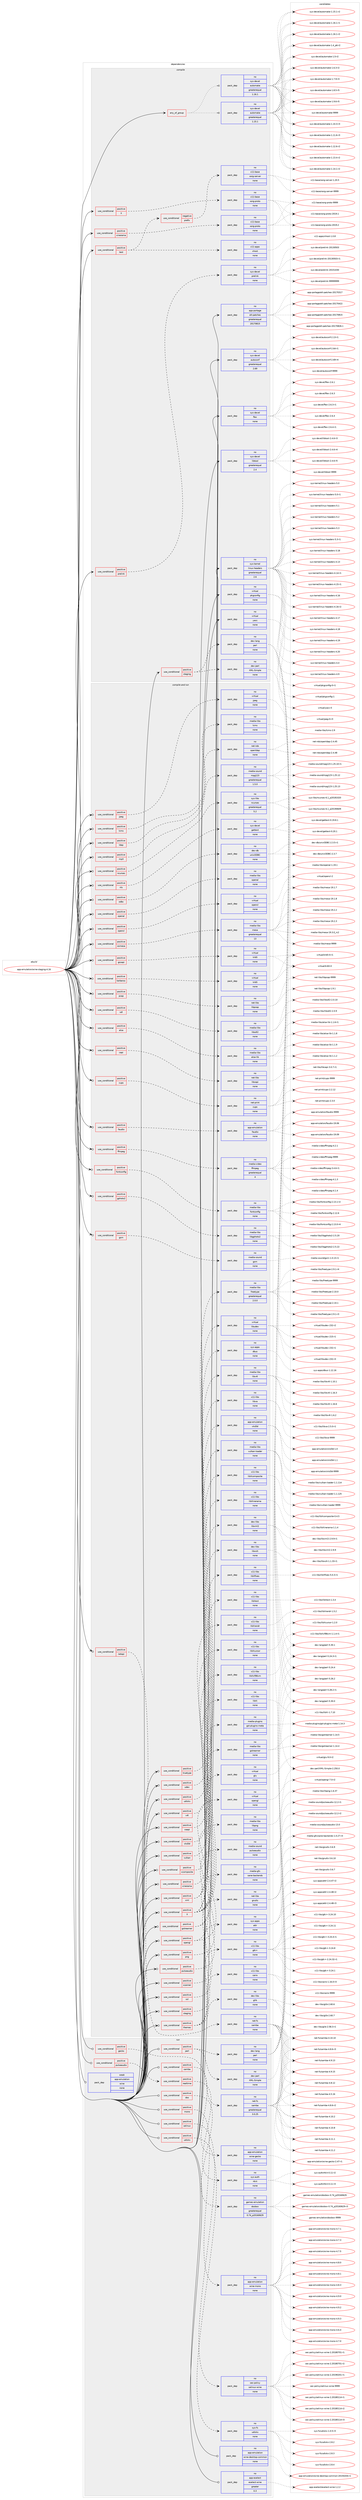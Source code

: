 digraph prolog {

# *************
# Graph options
# *************

newrank=true;
concentrate=true;
compound=true;
graph [rankdir=LR,fontname=Helvetica,fontsize=10,ranksep=1.5];#, ranksep=2.5, nodesep=0.2];
edge  [arrowhead=vee];
node  [fontname=Helvetica,fontsize=10];

# **********
# The ebuild
# **********

subgraph cluster_leftcol {
color=gray;
rank=same;
label=<<i>ebuild</i>>;
id [label="app-emulation/wine-staging-4.16", color=red, width=4, href="../app-emulation/wine-staging-4.16.svg"];
}

# ****************
# The dependencies
# ****************

subgraph cluster_midcol {
color=gray;
label=<<i>dependencies</i>>;
subgraph cluster_compile {
fillcolor="#eeeeee";
style=filled;
label=<<i>compile</i>>;
subgraph any8552 {
dependency491316 [label=<<TABLE BORDER="0" CELLBORDER="1" CELLSPACING="0" CELLPADDING="4"><TR><TD CELLPADDING="10">any_of_group</TD></TR></TABLE>>, shape=none, color=red];subgraph pack365250 {
dependency491317 [label=<<TABLE BORDER="0" CELLBORDER="1" CELLSPACING="0" CELLPADDING="4" WIDTH="220"><TR><TD ROWSPAN="6" CELLPADDING="30">pack_dep</TD></TR><TR><TD WIDTH="110">no</TD></TR><TR><TD>sys-devel</TD></TR><TR><TD>automake</TD></TR><TR><TD>greaterequal</TD></TR><TR><TD>1.16.1</TD></TR></TABLE>>, shape=none, color=blue];
}
dependency491316:e -> dependency491317:w [weight=20,style="dotted",arrowhead="oinv"];
subgraph pack365251 {
dependency491318 [label=<<TABLE BORDER="0" CELLBORDER="1" CELLSPACING="0" CELLPADDING="4" WIDTH="220"><TR><TD ROWSPAN="6" CELLPADDING="30">pack_dep</TD></TR><TR><TD WIDTH="110">no</TD></TR><TR><TD>sys-devel</TD></TR><TR><TD>automake</TD></TR><TR><TD>greaterequal</TD></TR><TR><TD>1.15.1</TD></TR></TABLE>>, shape=none, color=blue];
}
dependency491316:e -> dependency491318:w [weight=20,style="dotted",arrowhead="oinv"];
}
id:e -> dependency491316:w [weight=20,style="solid",arrowhead="vee"];
subgraph cond117202 {
dependency491319 [label=<<TABLE BORDER="0" CELLBORDER="1" CELLSPACING="0" CELLPADDING="4"><TR><TD ROWSPAN="3" CELLPADDING="10">use_conditional</TD></TR><TR><TD>positive</TD></TR><TR><TD>X</TD></TR></TABLE>>, shape=none, color=red];
subgraph pack365252 {
dependency491320 [label=<<TABLE BORDER="0" CELLBORDER="1" CELLSPACING="0" CELLPADDING="4" WIDTH="220"><TR><TD ROWSPAN="6" CELLPADDING="30">pack_dep</TD></TR><TR><TD WIDTH="110">no</TD></TR><TR><TD>x11-base</TD></TR><TR><TD>xorg-proto</TD></TR><TR><TD>none</TD></TR><TR><TD></TD></TR></TABLE>>, shape=none, color=blue];
}
dependency491319:e -> dependency491320:w [weight=20,style="dashed",arrowhead="vee"];
}
id:e -> dependency491319:w [weight=20,style="solid",arrowhead="vee"];
subgraph cond117203 {
dependency491321 [label=<<TABLE BORDER="0" CELLBORDER="1" CELLSPACING="0" CELLPADDING="4"><TR><TD ROWSPAN="3" CELLPADDING="10">use_conditional</TD></TR><TR><TD>positive</TD></TR><TR><TD>prelink</TD></TR></TABLE>>, shape=none, color=red];
subgraph pack365253 {
dependency491322 [label=<<TABLE BORDER="0" CELLBORDER="1" CELLSPACING="0" CELLPADDING="4" WIDTH="220"><TR><TD ROWSPAN="6" CELLPADDING="30">pack_dep</TD></TR><TR><TD WIDTH="110">no</TD></TR><TR><TD>sys-devel</TD></TR><TR><TD>prelink</TD></TR><TR><TD>none</TD></TR><TR><TD></TD></TR></TABLE>>, shape=none, color=blue];
}
dependency491321:e -> dependency491322:w [weight=20,style="dashed",arrowhead="vee"];
}
id:e -> dependency491321:w [weight=20,style="solid",arrowhead="vee"];
subgraph cond117204 {
dependency491323 [label=<<TABLE BORDER="0" CELLBORDER="1" CELLSPACING="0" CELLPADDING="4"><TR><TD ROWSPAN="3" CELLPADDING="10">use_conditional</TD></TR><TR><TD>positive</TD></TR><TR><TD>staging</TD></TR></TABLE>>, shape=none, color=red];
subgraph pack365254 {
dependency491324 [label=<<TABLE BORDER="0" CELLBORDER="1" CELLSPACING="0" CELLPADDING="4" WIDTH="220"><TR><TD ROWSPAN="6" CELLPADDING="30">pack_dep</TD></TR><TR><TD WIDTH="110">no</TD></TR><TR><TD>dev-lang</TD></TR><TR><TD>perl</TD></TR><TR><TD>none</TD></TR><TR><TD></TD></TR></TABLE>>, shape=none, color=blue];
}
dependency491323:e -> dependency491324:w [weight=20,style="dashed",arrowhead="vee"];
subgraph pack365255 {
dependency491325 [label=<<TABLE BORDER="0" CELLBORDER="1" CELLSPACING="0" CELLPADDING="4" WIDTH="220"><TR><TD ROWSPAN="6" CELLPADDING="30">pack_dep</TD></TR><TR><TD WIDTH="110">no</TD></TR><TR><TD>dev-perl</TD></TR><TR><TD>XML-Simple</TD></TR><TR><TD>none</TD></TR><TR><TD></TD></TR></TABLE>>, shape=none, color=blue];
}
dependency491323:e -> dependency491325:w [weight=20,style="dashed",arrowhead="vee"];
}
id:e -> dependency491323:w [weight=20,style="solid",arrowhead="vee"];
subgraph cond117205 {
dependency491326 [label=<<TABLE BORDER="0" CELLBORDER="1" CELLSPACING="0" CELLPADDING="4"><TR><TD ROWSPAN="3" CELLPADDING="10">use_conditional</TD></TR><TR><TD>positive</TD></TR><TR><TD>test</TD></TR></TABLE>>, shape=none, color=red];
subgraph cond117206 {
dependency491327 [label=<<TABLE BORDER="0" CELLBORDER="1" CELLSPACING="0" CELLPADDING="4"><TR><TD ROWSPAN="3" CELLPADDING="10">use_conditional</TD></TR><TR><TD>negative</TD></TR><TR><TD>prefix</TD></TR></TABLE>>, shape=none, color=red];
subgraph pack365256 {
dependency491328 [label=<<TABLE BORDER="0" CELLBORDER="1" CELLSPACING="0" CELLPADDING="4" WIDTH="220"><TR><TD ROWSPAN="6" CELLPADDING="30">pack_dep</TD></TR><TR><TD WIDTH="110">no</TD></TR><TR><TD>x11-base</TD></TR><TR><TD>xorg-server</TD></TR><TR><TD>none</TD></TR><TR><TD></TD></TR></TABLE>>, shape=none, color=blue];
}
dependency491327:e -> dependency491328:w [weight=20,style="dashed",arrowhead="vee"];
}
dependency491326:e -> dependency491327:w [weight=20,style="dashed",arrowhead="vee"];
subgraph pack365257 {
dependency491329 [label=<<TABLE BORDER="0" CELLBORDER="1" CELLSPACING="0" CELLPADDING="4" WIDTH="220"><TR><TD ROWSPAN="6" CELLPADDING="30">pack_dep</TD></TR><TR><TD WIDTH="110">no</TD></TR><TR><TD>x11-apps</TD></TR><TR><TD>xhost</TD></TR><TR><TD>none</TD></TR><TR><TD></TD></TR></TABLE>>, shape=none, color=blue];
}
dependency491326:e -> dependency491329:w [weight=20,style="dashed",arrowhead="vee"];
}
id:e -> dependency491326:w [weight=20,style="solid",arrowhead="vee"];
subgraph cond117207 {
dependency491330 [label=<<TABLE BORDER="0" CELLBORDER="1" CELLSPACING="0" CELLPADDING="4"><TR><TD ROWSPAN="3" CELLPADDING="10">use_conditional</TD></TR><TR><TD>positive</TD></TR><TR><TD>xinerama</TD></TR></TABLE>>, shape=none, color=red];
subgraph pack365258 {
dependency491331 [label=<<TABLE BORDER="0" CELLBORDER="1" CELLSPACING="0" CELLPADDING="4" WIDTH="220"><TR><TD ROWSPAN="6" CELLPADDING="30">pack_dep</TD></TR><TR><TD WIDTH="110">no</TD></TR><TR><TD>x11-base</TD></TR><TR><TD>xorg-proto</TD></TR><TR><TD>none</TD></TR><TR><TD></TD></TR></TABLE>>, shape=none, color=blue];
}
dependency491330:e -> dependency491331:w [weight=20,style="dashed",arrowhead="vee"];
}
id:e -> dependency491330:w [weight=20,style="solid",arrowhead="vee"];
subgraph pack365259 {
dependency491332 [label=<<TABLE BORDER="0" CELLBORDER="1" CELLSPACING="0" CELLPADDING="4" WIDTH="220"><TR><TD ROWSPAN="6" CELLPADDING="30">pack_dep</TD></TR><TR><TD WIDTH="110">no</TD></TR><TR><TD>app-portage</TD></TR><TR><TD>elt-patches</TD></TR><TR><TD>greaterequal</TD></TR><TR><TD>20170815</TD></TR></TABLE>>, shape=none, color=blue];
}
id:e -> dependency491332:w [weight=20,style="solid",arrowhead="vee"];
subgraph pack365260 {
dependency491333 [label=<<TABLE BORDER="0" CELLBORDER="1" CELLSPACING="0" CELLPADDING="4" WIDTH="220"><TR><TD ROWSPAN="6" CELLPADDING="30">pack_dep</TD></TR><TR><TD WIDTH="110">no</TD></TR><TR><TD>sys-devel</TD></TR><TR><TD>autoconf</TD></TR><TR><TD>greaterequal</TD></TR><TR><TD>2.69</TD></TR></TABLE>>, shape=none, color=blue];
}
id:e -> dependency491333:w [weight=20,style="solid",arrowhead="vee"];
subgraph pack365261 {
dependency491334 [label=<<TABLE BORDER="0" CELLBORDER="1" CELLSPACING="0" CELLPADDING="4" WIDTH="220"><TR><TD ROWSPAN="6" CELLPADDING="30">pack_dep</TD></TR><TR><TD WIDTH="110">no</TD></TR><TR><TD>sys-devel</TD></TR><TR><TD>flex</TD></TR><TR><TD>none</TD></TR><TR><TD></TD></TR></TABLE>>, shape=none, color=blue];
}
id:e -> dependency491334:w [weight=20,style="solid",arrowhead="vee"];
subgraph pack365262 {
dependency491335 [label=<<TABLE BORDER="0" CELLBORDER="1" CELLSPACING="0" CELLPADDING="4" WIDTH="220"><TR><TD ROWSPAN="6" CELLPADDING="30">pack_dep</TD></TR><TR><TD WIDTH="110">no</TD></TR><TR><TD>sys-devel</TD></TR><TR><TD>libtool</TD></TR><TR><TD>greaterequal</TD></TR><TR><TD>2.4</TD></TR></TABLE>>, shape=none, color=blue];
}
id:e -> dependency491335:w [weight=20,style="solid",arrowhead="vee"];
subgraph pack365263 {
dependency491336 [label=<<TABLE BORDER="0" CELLBORDER="1" CELLSPACING="0" CELLPADDING="4" WIDTH="220"><TR><TD ROWSPAN="6" CELLPADDING="30">pack_dep</TD></TR><TR><TD WIDTH="110">no</TD></TR><TR><TD>sys-kernel</TD></TR><TR><TD>linux-headers</TD></TR><TR><TD>greaterequal</TD></TR><TR><TD>2.6</TD></TR></TABLE>>, shape=none, color=blue];
}
id:e -> dependency491336:w [weight=20,style="solid",arrowhead="vee"];
subgraph pack365264 {
dependency491337 [label=<<TABLE BORDER="0" CELLBORDER="1" CELLSPACING="0" CELLPADDING="4" WIDTH="220"><TR><TD ROWSPAN="6" CELLPADDING="30">pack_dep</TD></TR><TR><TD WIDTH="110">no</TD></TR><TR><TD>virtual</TD></TR><TR><TD>pkgconfig</TD></TR><TR><TD>none</TD></TR><TR><TD></TD></TR></TABLE>>, shape=none, color=blue];
}
id:e -> dependency491337:w [weight=20,style="solid",arrowhead="vee"];
subgraph pack365265 {
dependency491338 [label=<<TABLE BORDER="0" CELLBORDER="1" CELLSPACING="0" CELLPADDING="4" WIDTH="220"><TR><TD ROWSPAN="6" CELLPADDING="30">pack_dep</TD></TR><TR><TD WIDTH="110">no</TD></TR><TR><TD>virtual</TD></TR><TR><TD>yacc</TD></TR><TR><TD>none</TD></TR><TR><TD></TD></TR></TABLE>>, shape=none, color=blue];
}
id:e -> dependency491338:w [weight=20,style="solid",arrowhead="vee"];
}
subgraph cluster_compileandrun {
fillcolor="#eeeeee";
style=filled;
label=<<i>compile and run</i>>;
subgraph cond117208 {
dependency491339 [label=<<TABLE BORDER="0" CELLBORDER="1" CELLSPACING="0" CELLPADDING="4"><TR><TD ROWSPAN="3" CELLPADDING="10">use_conditional</TD></TR><TR><TD>positive</TD></TR><TR><TD>X</TD></TR></TABLE>>, shape=none, color=red];
subgraph pack365266 {
dependency491340 [label=<<TABLE BORDER="0" CELLBORDER="1" CELLSPACING="0" CELLPADDING="4" WIDTH="220"><TR><TD ROWSPAN="6" CELLPADDING="30">pack_dep</TD></TR><TR><TD WIDTH="110">no</TD></TR><TR><TD>x11-libs</TD></TR><TR><TD>libXcursor</TD></TR><TR><TD>none</TD></TR><TR><TD></TD></TR></TABLE>>, shape=none, color=blue];
}
dependency491339:e -> dependency491340:w [weight=20,style="dashed",arrowhead="vee"];
subgraph pack365267 {
dependency491341 [label=<<TABLE BORDER="0" CELLBORDER="1" CELLSPACING="0" CELLPADDING="4" WIDTH="220"><TR><TD ROWSPAN="6" CELLPADDING="30">pack_dep</TD></TR><TR><TD WIDTH="110">no</TD></TR><TR><TD>x11-libs</TD></TR><TR><TD>libXext</TD></TR><TR><TD>none</TD></TR><TR><TD></TD></TR></TABLE>>, shape=none, color=blue];
}
dependency491339:e -> dependency491341:w [weight=20,style="dashed",arrowhead="vee"];
subgraph pack365268 {
dependency491342 [label=<<TABLE BORDER="0" CELLBORDER="1" CELLSPACING="0" CELLPADDING="4" WIDTH="220"><TR><TD ROWSPAN="6" CELLPADDING="30">pack_dep</TD></TR><TR><TD WIDTH="110">no</TD></TR><TR><TD>x11-libs</TD></TR><TR><TD>libXfixes</TD></TR><TR><TD>none</TD></TR><TR><TD></TD></TR></TABLE>>, shape=none, color=blue];
}
dependency491339:e -> dependency491342:w [weight=20,style="dashed",arrowhead="vee"];
subgraph pack365269 {
dependency491343 [label=<<TABLE BORDER="0" CELLBORDER="1" CELLSPACING="0" CELLPADDING="4" WIDTH="220"><TR><TD ROWSPAN="6" CELLPADDING="30">pack_dep</TD></TR><TR><TD WIDTH="110">no</TD></TR><TR><TD>x11-libs</TD></TR><TR><TD>libXrandr</TD></TR><TR><TD>none</TD></TR><TR><TD></TD></TR></TABLE>>, shape=none, color=blue];
}
dependency491339:e -> dependency491343:w [weight=20,style="dashed",arrowhead="vee"];
subgraph pack365270 {
dependency491344 [label=<<TABLE BORDER="0" CELLBORDER="1" CELLSPACING="0" CELLPADDING="4" WIDTH="220"><TR><TD ROWSPAN="6" CELLPADDING="30">pack_dep</TD></TR><TR><TD WIDTH="110">no</TD></TR><TR><TD>x11-libs</TD></TR><TR><TD>libXi</TD></TR><TR><TD>none</TD></TR><TR><TD></TD></TR></TABLE>>, shape=none, color=blue];
}
dependency491339:e -> dependency491344:w [weight=20,style="dashed",arrowhead="vee"];
subgraph pack365271 {
dependency491345 [label=<<TABLE BORDER="0" CELLBORDER="1" CELLSPACING="0" CELLPADDING="4" WIDTH="220"><TR><TD ROWSPAN="6" CELLPADDING="30">pack_dep</TD></TR><TR><TD WIDTH="110">no</TD></TR><TR><TD>x11-libs</TD></TR><TR><TD>libXxf86vm</TD></TR><TR><TD>none</TD></TR><TR><TD></TD></TR></TABLE>>, shape=none, color=blue];
}
dependency491339:e -> dependency491345:w [weight=20,style="dashed",arrowhead="vee"];
}
id:e -> dependency491339:w [weight=20,style="solid",arrowhead="odotvee"];
subgraph cond117209 {
dependency491346 [label=<<TABLE BORDER="0" CELLBORDER="1" CELLSPACING="0" CELLPADDING="4"><TR><TD ROWSPAN="3" CELLPADDING="10">use_conditional</TD></TR><TR><TD>positive</TD></TR><TR><TD>alsa</TD></TR></TABLE>>, shape=none, color=red];
subgraph pack365272 {
dependency491347 [label=<<TABLE BORDER="0" CELLBORDER="1" CELLSPACING="0" CELLPADDING="4" WIDTH="220"><TR><TD ROWSPAN="6" CELLPADDING="30">pack_dep</TD></TR><TR><TD WIDTH="110">no</TD></TR><TR><TD>media-libs</TD></TR><TR><TD>alsa-lib</TD></TR><TR><TD>none</TD></TR><TR><TD></TD></TR></TABLE>>, shape=none, color=blue];
}
dependency491346:e -> dependency491347:w [weight=20,style="dashed",arrowhead="vee"];
}
id:e -> dependency491346:w [weight=20,style="solid",arrowhead="odotvee"];
subgraph cond117210 {
dependency491348 [label=<<TABLE BORDER="0" CELLBORDER="1" CELLSPACING="0" CELLPADDING="4"><TR><TD ROWSPAN="3" CELLPADDING="10">use_conditional</TD></TR><TR><TD>positive</TD></TR><TR><TD>capi</TD></TR></TABLE>>, shape=none, color=red];
subgraph pack365273 {
dependency491349 [label=<<TABLE BORDER="0" CELLBORDER="1" CELLSPACING="0" CELLPADDING="4" WIDTH="220"><TR><TD ROWSPAN="6" CELLPADDING="30">pack_dep</TD></TR><TR><TD WIDTH="110">no</TD></TR><TR><TD>net-libs</TD></TR><TR><TD>libcapi</TD></TR><TR><TD>none</TD></TR><TR><TD></TD></TR></TABLE>>, shape=none, color=blue];
}
dependency491348:e -> dependency491349:w [weight=20,style="dashed",arrowhead="vee"];
}
id:e -> dependency491348:w [weight=20,style="solid",arrowhead="odotvee"];
subgraph cond117211 {
dependency491350 [label=<<TABLE BORDER="0" CELLBORDER="1" CELLSPACING="0" CELLPADDING="4"><TR><TD ROWSPAN="3" CELLPADDING="10">use_conditional</TD></TR><TR><TD>positive</TD></TR><TR><TD>cups</TD></TR></TABLE>>, shape=none, color=red];
subgraph pack365274 {
dependency491351 [label=<<TABLE BORDER="0" CELLBORDER="1" CELLSPACING="0" CELLPADDING="4" WIDTH="220"><TR><TD ROWSPAN="6" CELLPADDING="30">pack_dep</TD></TR><TR><TD WIDTH="110">no</TD></TR><TR><TD>net-print</TD></TR><TR><TD>cups</TD></TR><TR><TD>none</TD></TR><TR><TD></TD></TR></TABLE>>, shape=none, color=blue];
}
dependency491350:e -> dependency491351:w [weight=20,style="dashed",arrowhead="vee"];
}
id:e -> dependency491350:w [weight=20,style="solid",arrowhead="odotvee"];
subgraph cond117212 {
dependency491352 [label=<<TABLE BORDER="0" CELLBORDER="1" CELLSPACING="0" CELLPADDING="4"><TR><TD ROWSPAN="3" CELLPADDING="10">use_conditional</TD></TR><TR><TD>positive</TD></TR><TR><TD>faudio</TD></TR></TABLE>>, shape=none, color=red];
subgraph pack365275 {
dependency491353 [label=<<TABLE BORDER="0" CELLBORDER="1" CELLSPACING="0" CELLPADDING="4" WIDTH="220"><TR><TD ROWSPAN="6" CELLPADDING="30">pack_dep</TD></TR><TR><TD WIDTH="110">no</TD></TR><TR><TD>app-emulation</TD></TR><TR><TD>faudio</TD></TR><TR><TD>none</TD></TR><TR><TD></TD></TR></TABLE>>, shape=none, color=blue];
}
dependency491352:e -> dependency491353:w [weight=20,style="dashed",arrowhead="vee"];
}
id:e -> dependency491352:w [weight=20,style="solid",arrowhead="odotvee"];
subgraph cond117213 {
dependency491354 [label=<<TABLE BORDER="0" CELLBORDER="1" CELLSPACING="0" CELLPADDING="4"><TR><TD ROWSPAN="3" CELLPADDING="10">use_conditional</TD></TR><TR><TD>positive</TD></TR><TR><TD>ffmpeg</TD></TR></TABLE>>, shape=none, color=red];
subgraph pack365276 {
dependency491355 [label=<<TABLE BORDER="0" CELLBORDER="1" CELLSPACING="0" CELLPADDING="4" WIDTH="220"><TR><TD ROWSPAN="6" CELLPADDING="30">pack_dep</TD></TR><TR><TD WIDTH="110">no</TD></TR><TR><TD>media-video</TD></TR><TR><TD>ffmpeg</TD></TR><TR><TD>greaterequal</TD></TR><TR><TD>4</TD></TR></TABLE>>, shape=none, color=blue];
}
dependency491354:e -> dependency491355:w [weight=20,style="dashed",arrowhead="vee"];
}
id:e -> dependency491354:w [weight=20,style="solid",arrowhead="odotvee"];
subgraph cond117214 {
dependency491356 [label=<<TABLE BORDER="0" CELLBORDER="1" CELLSPACING="0" CELLPADDING="4"><TR><TD ROWSPAN="3" CELLPADDING="10">use_conditional</TD></TR><TR><TD>positive</TD></TR><TR><TD>fontconfig</TD></TR></TABLE>>, shape=none, color=red];
subgraph pack365277 {
dependency491357 [label=<<TABLE BORDER="0" CELLBORDER="1" CELLSPACING="0" CELLPADDING="4" WIDTH="220"><TR><TD ROWSPAN="6" CELLPADDING="30">pack_dep</TD></TR><TR><TD WIDTH="110">no</TD></TR><TR><TD>media-libs</TD></TR><TR><TD>fontconfig</TD></TR><TR><TD>none</TD></TR><TR><TD></TD></TR></TABLE>>, shape=none, color=blue];
}
dependency491356:e -> dependency491357:w [weight=20,style="dashed",arrowhead="vee"];
}
id:e -> dependency491356:w [weight=20,style="solid",arrowhead="odotvee"];
subgraph cond117215 {
dependency491358 [label=<<TABLE BORDER="0" CELLBORDER="1" CELLSPACING="0" CELLPADDING="4"><TR><TD ROWSPAN="3" CELLPADDING="10">use_conditional</TD></TR><TR><TD>positive</TD></TR><TR><TD>gphoto2</TD></TR></TABLE>>, shape=none, color=red];
subgraph pack365278 {
dependency491359 [label=<<TABLE BORDER="0" CELLBORDER="1" CELLSPACING="0" CELLPADDING="4" WIDTH="220"><TR><TD ROWSPAN="6" CELLPADDING="30">pack_dep</TD></TR><TR><TD WIDTH="110">no</TD></TR><TR><TD>media-libs</TD></TR><TR><TD>libgphoto2</TD></TR><TR><TD>none</TD></TR><TR><TD></TD></TR></TABLE>>, shape=none, color=blue];
}
dependency491358:e -> dependency491359:w [weight=20,style="dashed",arrowhead="vee"];
}
id:e -> dependency491358:w [weight=20,style="solid",arrowhead="odotvee"];
subgraph cond117216 {
dependency491360 [label=<<TABLE BORDER="0" CELLBORDER="1" CELLSPACING="0" CELLPADDING="4"><TR><TD ROWSPAN="3" CELLPADDING="10">use_conditional</TD></TR><TR><TD>positive</TD></TR><TR><TD>gsm</TD></TR></TABLE>>, shape=none, color=red];
subgraph pack365279 {
dependency491361 [label=<<TABLE BORDER="0" CELLBORDER="1" CELLSPACING="0" CELLPADDING="4" WIDTH="220"><TR><TD ROWSPAN="6" CELLPADDING="30">pack_dep</TD></TR><TR><TD WIDTH="110">no</TD></TR><TR><TD>media-sound</TD></TR><TR><TD>gsm</TD></TR><TR><TD>none</TD></TR><TR><TD></TD></TR></TABLE>>, shape=none, color=blue];
}
dependency491360:e -> dependency491361:w [weight=20,style="dashed",arrowhead="vee"];
}
id:e -> dependency491360:w [weight=20,style="solid",arrowhead="odotvee"];
subgraph cond117217 {
dependency491362 [label=<<TABLE BORDER="0" CELLBORDER="1" CELLSPACING="0" CELLPADDING="4"><TR><TD ROWSPAN="3" CELLPADDING="10">use_conditional</TD></TR><TR><TD>positive</TD></TR><TR><TD>gssapi</TD></TR></TABLE>>, shape=none, color=red];
subgraph pack365280 {
dependency491363 [label=<<TABLE BORDER="0" CELLBORDER="1" CELLSPACING="0" CELLPADDING="4" WIDTH="220"><TR><TD ROWSPAN="6" CELLPADDING="30">pack_dep</TD></TR><TR><TD WIDTH="110">no</TD></TR><TR><TD>virtual</TD></TR><TR><TD>krb5</TD></TR><TR><TD>none</TD></TR><TR><TD></TD></TR></TABLE>>, shape=none, color=blue];
}
dependency491362:e -> dependency491363:w [weight=20,style="dashed",arrowhead="vee"];
}
id:e -> dependency491362:w [weight=20,style="solid",arrowhead="odotvee"];
subgraph cond117218 {
dependency491364 [label=<<TABLE BORDER="0" CELLBORDER="1" CELLSPACING="0" CELLPADDING="4"><TR><TD ROWSPAN="3" CELLPADDING="10">use_conditional</TD></TR><TR><TD>positive</TD></TR><TR><TD>gstreamer</TD></TR></TABLE>>, shape=none, color=red];
subgraph pack365281 {
dependency491365 [label=<<TABLE BORDER="0" CELLBORDER="1" CELLSPACING="0" CELLPADDING="4" WIDTH="220"><TR><TD ROWSPAN="6" CELLPADDING="30">pack_dep</TD></TR><TR><TD WIDTH="110">no</TD></TR><TR><TD>media-libs</TD></TR><TR><TD>gstreamer</TD></TR><TR><TD>none</TD></TR><TR><TD></TD></TR></TABLE>>, shape=none, color=blue];
}
dependency491364:e -> dependency491365:w [weight=20,style="dashed",arrowhead="vee"];
subgraph pack365282 {
dependency491366 [label=<<TABLE BORDER="0" CELLBORDER="1" CELLSPACING="0" CELLPADDING="4" WIDTH="220"><TR><TD ROWSPAN="6" CELLPADDING="30">pack_dep</TD></TR><TR><TD WIDTH="110">no</TD></TR><TR><TD>media-plugins</TD></TR><TR><TD>gst-plugins-meta</TD></TR><TR><TD>none</TD></TR><TR><TD></TD></TR></TABLE>>, shape=none, color=blue];
}
dependency491364:e -> dependency491366:w [weight=20,style="dashed",arrowhead="vee"];
}
id:e -> dependency491364:w [weight=20,style="solid",arrowhead="odotvee"];
subgraph cond117219 {
dependency491367 [label=<<TABLE BORDER="0" CELLBORDER="1" CELLSPACING="0" CELLPADDING="4"><TR><TD ROWSPAN="3" CELLPADDING="10">use_conditional</TD></TR><TR><TD>positive</TD></TR><TR><TD>jpeg</TD></TR></TABLE>>, shape=none, color=red];
subgraph pack365283 {
dependency491368 [label=<<TABLE BORDER="0" CELLBORDER="1" CELLSPACING="0" CELLPADDING="4" WIDTH="220"><TR><TD ROWSPAN="6" CELLPADDING="30">pack_dep</TD></TR><TR><TD WIDTH="110">no</TD></TR><TR><TD>virtual</TD></TR><TR><TD>jpeg</TD></TR><TR><TD>none</TD></TR><TR><TD></TD></TR></TABLE>>, shape=none, color=blue];
}
dependency491367:e -> dependency491368:w [weight=20,style="dashed",arrowhead="vee"];
}
id:e -> dependency491367:w [weight=20,style="solid",arrowhead="odotvee"];
subgraph cond117220 {
dependency491369 [label=<<TABLE BORDER="0" CELLBORDER="1" CELLSPACING="0" CELLPADDING="4"><TR><TD ROWSPAN="3" CELLPADDING="10">use_conditional</TD></TR><TR><TD>positive</TD></TR><TR><TD>kerberos</TD></TR></TABLE>>, shape=none, color=red];
subgraph pack365284 {
dependency491370 [label=<<TABLE BORDER="0" CELLBORDER="1" CELLSPACING="0" CELLPADDING="4" WIDTH="220"><TR><TD ROWSPAN="6" CELLPADDING="30">pack_dep</TD></TR><TR><TD WIDTH="110">no</TD></TR><TR><TD>virtual</TD></TR><TR><TD>krb5</TD></TR><TR><TD>none</TD></TR><TR><TD></TD></TR></TABLE>>, shape=none, color=blue];
}
dependency491369:e -> dependency491370:w [weight=20,style="dashed",arrowhead="vee"];
}
id:e -> dependency491369:w [weight=20,style="solid",arrowhead="odotvee"];
subgraph cond117221 {
dependency491371 [label=<<TABLE BORDER="0" CELLBORDER="1" CELLSPACING="0" CELLPADDING="4"><TR><TD ROWSPAN="3" CELLPADDING="10">use_conditional</TD></TR><TR><TD>positive</TD></TR><TR><TD>lcms</TD></TR></TABLE>>, shape=none, color=red];
subgraph pack365285 {
dependency491372 [label=<<TABLE BORDER="0" CELLBORDER="1" CELLSPACING="0" CELLPADDING="4" WIDTH="220"><TR><TD ROWSPAN="6" CELLPADDING="30">pack_dep</TD></TR><TR><TD WIDTH="110">no</TD></TR><TR><TD>media-libs</TD></TR><TR><TD>lcms</TD></TR><TR><TD>none</TD></TR><TR><TD></TD></TR></TABLE>>, shape=none, color=blue];
}
dependency491371:e -> dependency491372:w [weight=20,style="dashed",arrowhead="vee"];
}
id:e -> dependency491371:w [weight=20,style="solid",arrowhead="odotvee"];
subgraph cond117222 {
dependency491373 [label=<<TABLE BORDER="0" CELLBORDER="1" CELLSPACING="0" CELLPADDING="4"><TR><TD ROWSPAN="3" CELLPADDING="10">use_conditional</TD></TR><TR><TD>positive</TD></TR><TR><TD>ldap</TD></TR></TABLE>>, shape=none, color=red];
subgraph pack365286 {
dependency491374 [label=<<TABLE BORDER="0" CELLBORDER="1" CELLSPACING="0" CELLPADDING="4" WIDTH="220"><TR><TD ROWSPAN="6" CELLPADDING="30">pack_dep</TD></TR><TR><TD WIDTH="110">no</TD></TR><TR><TD>net-nds</TD></TR><TR><TD>openldap</TD></TR><TR><TD>none</TD></TR><TR><TD></TD></TR></TABLE>>, shape=none, color=blue];
}
dependency491373:e -> dependency491374:w [weight=20,style="dashed",arrowhead="vee"];
}
id:e -> dependency491373:w [weight=20,style="solid",arrowhead="odotvee"];
subgraph cond117223 {
dependency491375 [label=<<TABLE BORDER="0" CELLBORDER="1" CELLSPACING="0" CELLPADDING="4"><TR><TD ROWSPAN="3" CELLPADDING="10">use_conditional</TD></TR><TR><TD>positive</TD></TR><TR><TD>mp3</TD></TR></TABLE>>, shape=none, color=red];
subgraph pack365287 {
dependency491376 [label=<<TABLE BORDER="0" CELLBORDER="1" CELLSPACING="0" CELLPADDING="4" WIDTH="220"><TR><TD ROWSPAN="6" CELLPADDING="30">pack_dep</TD></TR><TR><TD WIDTH="110">no</TD></TR><TR><TD>media-sound</TD></TR><TR><TD>mpg123</TD></TR><TR><TD>greaterequal</TD></TR><TR><TD>1.5.0</TD></TR></TABLE>>, shape=none, color=blue];
}
dependency491375:e -> dependency491376:w [weight=20,style="dashed",arrowhead="vee"];
}
id:e -> dependency491375:w [weight=20,style="solid",arrowhead="odotvee"];
subgraph cond117224 {
dependency491377 [label=<<TABLE BORDER="0" CELLBORDER="1" CELLSPACING="0" CELLPADDING="4"><TR><TD ROWSPAN="3" CELLPADDING="10">use_conditional</TD></TR><TR><TD>positive</TD></TR><TR><TD>ncurses</TD></TR></TABLE>>, shape=none, color=red];
subgraph pack365288 {
dependency491378 [label=<<TABLE BORDER="0" CELLBORDER="1" CELLSPACING="0" CELLPADDING="4" WIDTH="220"><TR><TD ROWSPAN="6" CELLPADDING="30">pack_dep</TD></TR><TR><TD WIDTH="110">no</TD></TR><TR><TD>sys-libs</TD></TR><TR><TD>ncurses</TD></TR><TR><TD>greaterequal</TD></TR><TR><TD>5.2</TD></TR></TABLE>>, shape=none, color=blue];
}
dependency491377:e -> dependency491378:w [weight=20,style="dashed",arrowhead="vee"];
}
id:e -> dependency491377:w [weight=20,style="solid",arrowhead="odotvee"];
subgraph cond117225 {
dependency491379 [label=<<TABLE BORDER="0" CELLBORDER="1" CELLSPACING="0" CELLPADDING="4"><TR><TD ROWSPAN="3" CELLPADDING="10">use_conditional</TD></TR><TR><TD>positive</TD></TR><TR><TD>netapi</TD></TR></TABLE>>, shape=none, color=red];
subgraph pack365289 {
dependency491380 [label=<<TABLE BORDER="0" CELLBORDER="1" CELLSPACING="0" CELLPADDING="4" WIDTH="220"><TR><TD ROWSPAN="6" CELLPADDING="30">pack_dep</TD></TR><TR><TD WIDTH="110">no</TD></TR><TR><TD>net-fs</TD></TR><TR><TD>samba</TD></TR><TR><TD>none</TD></TR><TR><TD></TD></TR></TABLE>>, shape=none, color=blue];
}
dependency491379:e -> dependency491380:w [weight=20,style="dashed",arrowhead="vee"];
}
id:e -> dependency491379:w [weight=20,style="solid",arrowhead="odotvee"];
subgraph cond117226 {
dependency491381 [label=<<TABLE BORDER="0" CELLBORDER="1" CELLSPACING="0" CELLPADDING="4"><TR><TD ROWSPAN="3" CELLPADDING="10">use_conditional</TD></TR><TR><TD>positive</TD></TR><TR><TD>nls</TD></TR></TABLE>>, shape=none, color=red];
subgraph pack365290 {
dependency491382 [label=<<TABLE BORDER="0" CELLBORDER="1" CELLSPACING="0" CELLPADDING="4" WIDTH="220"><TR><TD ROWSPAN="6" CELLPADDING="30">pack_dep</TD></TR><TR><TD WIDTH="110">no</TD></TR><TR><TD>sys-devel</TD></TR><TR><TD>gettext</TD></TR><TR><TD>none</TD></TR><TR><TD></TD></TR></TABLE>>, shape=none, color=blue];
}
dependency491381:e -> dependency491382:w [weight=20,style="dashed",arrowhead="vee"];
}
id:e -> dependency491381:w [weight=20,style="solid",arrowhead="odotvee"];
subgraph cond117227 {
dependency491383 [label=<<TABLE BORDER="0" CELLBORDER="1" CELLSPACING="0" CELLPADDING="4"><TR><TD ROWSPAN="3" CELLPADDING="10">use_conditional</TD></TR><TR><TD>positive</TD></TR><TR><TD>odbc</TD></TR></TABLE>>, shape=none, color=red];
subgraph pack365291 {
dependency491384 [label=<<TABLE BORDER="0" CELLBORDER="1" CELLSPACING="0" CELLPADDING="4" WIDTH="220"><TR><TD ROWSPAN="6" CELLPADDING="30">pack_dep</TD></TR><TR><TD WIDTH="110">no</TD></TR><TR><TD>dev-db</TD></TR><TR><TD>unixODBC</TD></TR><TR><TD>none</TD></TR><TR><TD></TD></TR></TABLE>>, shape=none, color=blue];
}
dependency491383:e -> dependency491384:w [weight=20,style="dashed",arrowhead="vee"];
}
id:e -> dependency491383:w [weight=20,style="solid",arrowhead="odotvee"];
subgraph cond117228 {
dependency491385 [label=<<TABLE BORDER="0" CELLBORDER="1" CELLSPACING="0" CELLPADDING="4"><TR><TD ROWSPAN="3" CELLPADDING="10">use_conditional</TD></TR><TR><TD>positive</TD></TR><TR><TD>openal</TD></TR></TABLE>>, shape=none, color=red];
subgraph pack365292 {
dependency491386 [label=<<TABLE BORDER="0" CELLBORDER="1" CELLSPACING="0" CELLPADDING="4" WIDTH="220"><TR><TD ROWSPAN="6" CELLPADDING="30">pack_dep</TD></TR><TR><TD WIDTH="110">no</TD></TR><TR><TD>media-libs</TD></TR><TR><TD>openal</TD></TR><TR><TD>none</TD></TR><TR><TD></TD></TR></TABLE>>, shape=none, color=blue];
}
dependency491385:e -> dependency491386:w [weight=20,style="dashed",arrowhead="vee"];
}
id:e -> dependency491385:w [weight=20,style="solid",arrowhead="odotvee"];
subgraph cond117229 {
dependency491387 [label=<<TABLE BORDER="0" CELLBORDER="1" CELLSPACING="0" CELLPADDING="4"><TR><TD ROWSPAN="3" CELLPADDING="10">use_conditional</TD></TR><TR><TD>positive</TD></TR><TR><TD>opencl</TD></TR></TABLE>>, shape=none, color=red];
subgraph pack365293 {
dependency491388 [label=<<TABLE BORDER="0" CELLBORDER="1" CELLSPACING="0" CELLPADDING="4" WIDTH="220"><TR><TD ROWSPAN="6" CELLPADDING="30">pack_dep</TD></TR><TR><TD WIDTH="110">no</TD></TR><TR><TD>virtual</TD></TR><TR><TD>opencl</TD></TR><TR><TD>none</TD></TR><TR><TD></TD></TR></TABLE>>, shape=none, color=blue];
}
dependency491387:e -> dependency491388:w [weight=20,style="dashed",arrowhead="vee"];
}
id:e -> dependency491387:w [weight=20,style="solid",arrowhead="odotvee"];
subgraph cond117230 {
dependency491389 [label=<<TABLE BORDER="0" CELLBORDER="1" CELLSPACING="0" CELLPADDING="4"><TR><TD ROWSPAN="3" CELLPADDING="10">use_conditional</TD></TR><TR><TD>positive</TD></TR><TR><TD>opengl</TD></TR></TABLE>>, shape=none, color=red];
subgraph pack365294 {
dependency491390 [label=<<TABLE BORDER="0" CELLBORDER="1" CELLSPACING="0" CELLPADDING="4" WIDTH="220"><TR><TD ROWSPAN="6" CELLPADDING="30">pack_dep</TD></TR><TR><TD WIDTH="110">no</TD></TR><TR><TD>virtual</TD></TR><TR><TD>glu</TD></TR><TR><TD>none</TD></TR><TR><TD></TD></TR></TABLE>>, shape=none, color=blue];
}
dependency491389:e -> dependency491390:w [weight=20,style="dashed",arrowhead="vee"];
subgraph pack365295 {
dependency491391 [label=<<TABLE BORDER="0" CELLBORDER="1" CELLSPACING="0" CELLPADDING="4" WIDTH="220"><TR><TD ROWSPAN="6" CELLPADDING="30">pack_dep</TD></TR><TR><TD WIDTH="110">no</TD></TR><TR><TD>virtual</TD></TR><TR><TD>opengl</TD></TR><TR><TD>none</TD></TR><TR><TD></TD></TR></TABLE>>, shape=none, color=blue];
}
dependency491389:e -> dependency491391:w [weight=20,style="dashed",arrowhead="vee"];
}
id:e -> dependency491389:w [weight=20,style="solid",arrowhead="odotvee"];
subgraph cond117231 {
dependency491392 [label=<<TABLE BORDER="0" CELLBORDER="1" CELLSPACING="0" CELLPADDING="4"><TR><TD ROWSPAN="3" CELLPADDING="10">use_conditional</TD></TR><TR><TD>positive</TD></TR><TR><TD>osmesa</TD></TR></TABLE>>, shape=none, color=red];
subgraph pack365296 {
dependency491393 [label=<<TABLE BORDER="0" CELLBORDER="1" CELLSPACING="0" CELLPADDING="4" WIDTH="220"><TR><TD ROWSPAN="6" CELLPADDING="30">pack_dep</TD></TR><TR><TD WIDTH="110">no</TD></TR><TR><TD>media-libs</TD></TR><TR><TD>mesa</TD></TR><TR><TD>greaterequal</TD></TR><TR><TD>13</TD></TR></TABLE>>, shape=none, color=blue];
}
dependency491392:e -> dependency491393:w [weight=20,style="dashed",arrowhead="vee"];
}
id:e -> dependency491392:w [weight=20,style="solid",arrowhead="odotvee"];
subgraph cond117232 {
dependency491394 [label=<<TABLE BORDER="0" CELLBORDER="1" CELLSPACING="0" CELLPADDING="4"><TR><TD ROWSPAN="3" CELLPADDING="10">use_conditional</TD></TR><TR><TD>positive</TD></TR><TR><TD>pcap</TD></TR></TABLE>>, shape=none, color=red];
subgraph pack365297 {
dependency491395 [label=<<TABLE BORDER="0" CELLBORDER="1" CELLSPACING="0" CELLPADDING="4" WIDTH="220"><TR><TD ROWSPAN="6" CELLPADDING="30">pack_dep</TD></TR><TR><TD WIDTH="110">no</TD></TR><TR><TD>net-libs</TD></TR><TR><TD>libpcap</TD></TR><TR><TD>none</TD></TR><TR><TD></TD></TR></TABLE>>, shape=none, color=blue];
}
dependency491394:e -> dependency491395:w [weight=20,style="dashed",arrowhead="vee"];
}
id:e -> dependency491394:w [weight=20,style="solid",arrowhead="odotvee"];
subgraph cond117233 {
dependency491396 [label=<<TABLE BORDER="0" CELLBORDER="1" CELLSPACING="0" CELLPADDING="4"><TR><TD ROWSPAN="3" CELLPADDING="10">use_conditional</TD></TR><TR><TD>positive</TD></TR><TR><TD>png</TD></TR></TABLE>>, shape=none, color=red];
subgraph pack365298 {
dependency491397 [label=<<TABLE BORDER="0" CELLBORDER="1" CELLSPACING="0" CELLPADDING="4" WIDTH="220"><TR><TD ROWSPAN="6" CELLPADDING="30">pack_dep</TD></TR><TR><TD WIDTH="110">no</TD></TR><TR><TD>media-libs</TD></TR><TR><TD>libpng</TD></TR><TR><TD>none</TD></TR><TR><TD></TD></TR></TABLE>>, shape=none, color=blue];
}
dependency491396:e -> dependency491397:w [weight=20,style="dashed",arrowhead="vee"];
}
id:e -> dependency491396:w [weight=20,style="solid",arrowhead="odotvee"];
subgraph cond117234 {
dependency491398 [label=<<TABLE BORDER="0" CELLBORDER="1" CELLSPACING="0" CELLPADDING="4"><TR><TD ROWSPAN="3" CELLPADDING="10">use_conditional</TD></TR><TR><TD>positive</TD></TR><TR><TD>pulseaudio</TD></TR></TABLE>>, shape=none, color=red];
subgraph pack365299 {
dependency491399 [label=<<TABLE BORDER="0" CELLBORDER="1" CELLSPACING="0" CELLPADDING="4" WIDTH="220"><TR><TD ROWSPAN="6" CELLPADDING="30">pack_dep</TD></TR><TR><TD WIDTH="110">no</TD></TR><TR><TD>media-sound</TD></TR><TR><TD>pulseaudio</TD></TR><TR><TD>none</TD></TR><TR><TD></TD></TR></TABLE>>, shape=none, color=blue];
}
dependency491398:e -> dependency491399:w [weight=20,style="dashed",arrowhead="vee"];
}
id:e -> dependency491398:w [weight=20,style="solid",arrowhead="odotvee"];
subgraph cond117235 {
dependency491400 [label=<<TABLE BORDER="0" CELLBORDER="1" CELLSPACING="0" CELLPADDING="4"><TR><TD ROWSPAN="3" CELLPADDING="10">use_conditional</TD></TR><TR><TD>positive</TD></TR><TR><TD>scanner</TD></TR></TABLE>>, shape=none, color=red];
subgraph pack365300 {
dependency491401 [label=<<TABLE BORDER="0" CELLBORDER="1" CELLSPACING="0" CELLPADDING="4" WIDTH="220"><TR><TD ROWSPAN="6" CELLPADDING="30">pack_dep</TD></TR><TR><TD WIDTH="110">no</TD></TR><TR><TD>media-gfx</TD></TR><TR><TD>sane-backends</TD></TR><TR><TD>none</TD></TR><TR><TD></TD></TR></TABLE>>, shape=none, color=blue];
}
dependency491400:e -> dependency491401:w [weight=20,style="dashed",arrowhead="vee"];
}
id:e -> dependency491400:w [weight=20,style="solid",arrowhead="odotvee"];
subgraph cond117236 {
dependency491402 [label=<<TABLE BORDER="0" CELLBORDER="1" CELLSPACING="0" CELLPADDING="4"><TR><TD ROWSPAN="3" CELLPADDING="10">use_conditional</TD></TR><TR><TD>positive</TD></TR><TR><TD>sdl</TD></TR></TABLE>>, shape=none, color=red];
subgraph pack365301 {
dependency491403 [label=<<TABLE BORDER="0" CELLBORDER="1" CELLSPACING="0" CELLPADDING="4" WIDTH="220"><TR><TD ROWSPAN="6" CELLPADDING="30">pack_dep</TD></TR><TR><TD WIDTH="110">no</TD></TR><TR><TD>media-libs</TD></TR><TR><TD>libsdl2</TD></TR><TR><TD>none</TD></TR><TR><TD></TD></TR></TABLE>>, shape=none, color=blue];
}
dependency491402:e -> dependency491403:w [weight=20,style="dashed",arrowhead="vee"];
}
id:e -> dependency491402:w [weight=20,style="solid",arrowhead="odotvee"];
subgraph cond117237 {
dependency491404 [label=<<TABLE BORDER="0" CELLBORDER="1" CELLSPACING="0" CELLPADDING="4"><TR><TD ROWSPAN="3" CELLPADDING="10">use_conditional</TD></TR><TR><TD>positive</TD></TR><TR><TD>ssl</TD></TR></TABLE>>, shape=none, color=red];
subgraph pack365302 {
dependency491405 [label=<<TABLE BORDER="0" CELLBORDER="1" CELLSPACING="0" CELLPADDING="4" WIDTH="220"><TR><TD ROWSPAN="6" CELLPADDING="30">pack_dep</TD></TR><TR><TD WIDTH="110">no</TD></TR><TR><TD>net-libs</TD></TR><TR><TD>gnutls</TD></TR><TR><TD>none</TD></TR><TR><TD></TD></TR></TABLE>>, shape=none, color=blue];
}
dependency491404:e -> dependency491405:w [weight=20,style="dashed",arrowhead="vee"];
}
id:e -> dependency491404:w [weight=20,style="solid",arrowhead="odotvee"];
subgraph cond117238 {
dependency491406 [label=<<TABLE BORDER="0" CELLBORDER="1" CELLSPACING="0" CELLPADDING="4"><TR><TD ROWSPAN="3" CELLPADDING="10">use_conditional</TD></TR><TR><TD>positive</TD></TR><TR><TD>staging</TD></TR></TABLE>>, shape=none, color=red];
subgraph pack365303 {
dependency491407 [label=<<TABLE BORDER="0" CELLBORDER="1" CELLSPACING="0" CELLPADDING="4" WIDTH="220"><TR><TD ROWSPAN="6" CELLPADDING="30">pack_dep</TD></TR><TR><TD WIDTH="110">no</TD></TR><TR><TD>sys-apps</TD></TR><TR><TD>attr</TD></TR><TR><TD>none</TD></TR><TR><TD></TD></TR></TABLE>>, shape=none, color=blue];
}
dependency491406:e -> dependency491407:w [weight=20,style="dashed",arrowhead="vee"];
}
id:e -> dependency491406:w [weight=20,style="solid",arrowhead="odotvee"];
subgraph cond117239 {
dependency491408 [label=<<TABLE BORDER="0" CELLBORDER="1" CELLSPACING="0" CELLPADDING="4"><TR><TD ROWSPAN="3" CELLPADDING="10">use_conditional</TD></TR><TR><TD>positive</TD></TR><TR><TD>themes</TD></TR></TABLE>>, shape=none, color=red];
subgraph pack365304 {
dependency491409 [label=<<TABLE BORDER="0" CELLBORDER="1" CELLSPACING="0" CELLPADDING="4" WIDTH="220"><TR><TD ROWSPAN="6" CELLPADDING="30">pack_dep</TD></TR><TR><TD WIDTH="110">no</TD></TR><TR><TD>dev-libs</TD></TR><TR><TD>glib</TD></TR><TR><TD>none</TD></TR><TR><TD></TD></TR></TABLE>>, shape=none, color=blue];
}
dependency491408:e -> dependency491409:w [weight=20,style="dashed",arrowhead="vee"];
subgraph pack365305 {
dependency491410 [label=<<TABLE BORDER="0" CELLBORDER="1" CELLSPACING="0" CELLPADDING="4" WIDTH="220"><TR><TD ROWSPAN="6" CELLPADDING="30">pack_dep</TD></TR><TR><TD WIDTH="110">no</TD></TR><TR><TD>x11-libs</TD></TR><TR><TD>cairo</TD></TR><TR><TD>none</TD></TR><TR><TD></TD></TR></TABLE>>, shape=none, color=blue];
}
dependency491408:e -> dependency491410:w [weight=20,style="dashed",arrowhead="vee"];
subgraph pack365306 {
dependency491411 [label=<<TABLE BORDER="0" CELLBORDER="1" CELLSPACING="0" CELLPADDING="4" WIDTH="220"><TR><TD ROWSPAN="6" CELLPADDING="30">pack_dep</TD></TR><TR><TD WIDTH="110">no</TD></TR><TR><TD>x11-libs</TD></TR><TR><TD>gtk+</TD></TR><TR><TD>none</TD></TR><TR><TD></TD></TR></TABLE>>, shape=none, color=blue];
}
dependency491408:e -> dependency491411:w [weight=20,style="dashed",arrowhead="vee"];
}
id:e -> dependency491408:w [weight=20,style="solid",arrowhead="odotvee"];
subgraph cond117240 {
dependency491412 [label=<<TABLE BORDER="0" CELLBORDER="1" CELLSPACING="0" CELLPADDING="4"><TR><TD ROWSPAN="3" CELLPADDING="10">use_conditional</TD></TR><TR><TD>positive</TD></TR><TR><TD>truetype</TD></TR></TABLE>>, shape=none, color=red];
subgraph pack365307 {
dependency491413 [label=<<TABLE BORDER="0" CELLBORDER="1" CELLSPACING="0" CELLPADDING="4" WIDTH="220"><TR><TD ROWSPAN="6" CELLPADDING="30">pack_dep</TD></TR><TR><TD WIDTH="110">no</TD></TR><TR><TD>media-libs</TD></TR><TR><TD>freetype</TD></TR><TR><TD>greaterequal</TD></TR><TR><TD>2.0.0</TD></TR></TABLE>>, shape=none, color=blue];
}
dependency491412:e -> dependency491413:w [weight=20,style="dashed",arrowhead="vee"];
}
id:e -> dependency491412:w [weight=20,style="solid",arrowhead="odotvee"];
subgraph cond117241 {
dependency491414 [label=<<TABLE BORDER="0" CELLBORDER="1" CELLSPACING="0" CELLPADDING="4"><TR><TD ROWSPAN="3" CELLPADDING="10">use_conditional</TD></TR><TR><TD>positive</TD></TR><TR><TD>udev</TD></TR></TABLE>>, shape=none, color=red];
subgraph pack365308 {
dependency491415 [label=<<TABLE BORDER="0" CELLBORDER="1" CELLSPACING="0" CELLPADDING="4" WIDTH="220"><TR><TD ROWSPAN="6" CELLPADDING="30">pack_dep</TD></TR><TR><TD WIDTH="110">no</TD></TR><TR><TD>virtual</TD></TR><TR><TD>libudev</TD></TR><TR><TD>none</TD></TR><TR><TD></TD></TR></TABLE>>, shape=none, color=blue];
}
dependency491414:e -> dependency491415:w [weight=20,style="dashed",arrowhead="vee"];
}
id:e -> dependency491414:w [weight=20,style="solid",arrowhead="odotvee"];
subgraph cond117242 {
dependency491416 [label=<<TABLE BORDER="0" CELLBORDER="1" CELLSPACING="0" CELLPADDING="4"><TR><TD ROWSPAN="3" CELLPADDING="10">use_conditional</TD></TR><TR><TD>positive</TD></TR><TR><TD>udisks</TD></TR></TABLE>>, shape=none, color=red];
subgraph pack365309 {
dependency491417 [label=<<TABLE BORDER="0" CELLBORDER="1" CELLSPACING="0" CELLPADDING="4" WIDTH="220"><TR><TD ROWSPAN="6" CELLPADDING="30">pack_dep</TD></TR><TR><TD WIDTH="110">no</TD></TR><TR><TD>sys-apps</TD></TR><TR><TD>dbus</TD></TR><TR><TD>none</TD></TR><TR><TD></TD></TR></TABLE>>, shape=none, color=blue];
}
dependency491416:e -> dependency491417:w [weight=20,style="dashed",arrowhead="vee"];
}
id:e -> dependency491416:w [weight=20,style="solid",arrowhead="odotvee"];
subgraph cond117243 {
dependency491418 [label=<<TABLE BORDER="0" CELLBORDER="1" CELLSPACING="0" CELLPADDING="4"><TR><TD ROWSPAN="3" CELLPADDING="10">use_conditional</TD></TR><TR><TD>positive</TD></TR><TR><TD>v4l</TD></TR></TABLE>>, shape=none, color=red];
subgraph pack365310 {
dependency491419 [label=<<TABLE BORDER="0" CELLBORDER="1" CELLSPACING="0" CELLPADDING="4" WIDTH="220"><TR><TD ROWSPAN="6" CELLPADDING="30">pack_dep</TD></TR><TR><TD WIDTH="110">no</TD></TR><TR><TD>media-libs</TD></TR><TR><TD>libv4l</TD></TR><TR><TD>none</TD></TR><TR><TD></TD></TR></TABLE>>, shape=none, color=blue];
}
dependency491418:e -> dependency491419:w [weight=20,style="dashed",arrowhead="vee"];
}
id:e -> dependency491418:w [weight=20,style="solid",arrowhead="odotvee"];
subgraph cond117244 {
dependency491420 [label=<<TABLE BORDER="0" CELLBORDER="1" CELLSPACING="0" CELLPADDING="4"><TR><TD ROWSPAN="3" CELLPADDING="10">use_conditional</TD></TR><TR><TD>positive</TD></TR><TR><TD>vaapi</TD></TR></TABLE>>, shape=none, color=red];
subgraph pack365311 {
dependency491421 [label=<<TABLE BORDER="0" CELLBORDER="1" CELLSPACING="0" CELLPADDING="4" WIDTH="220"><TR><TD ROWSPAN="6" CELLPADDING="30">pack_dep</TD></TR><TR><TD WIDTH="110">no</TD></TR><TR><TD>x11-libs</TD></TR><TR><TD>libva</TD></TR><TR><TD>none</TD></TR><TR><TD></TD></TR></TABLE>>, shape=none, color=blue];
}
dependency491420:e -> dependency491421:w [weight=20,style="dashed",arrowhead="vee"];
}
id:e -> dependency491420:w [weight=20,style="solid",arrowhead="odotvee"];
subgraph cond117245 {
dependency491422 [label=<<TABLE BORDER="0" CELLBORDER="1" CELLSPACING="0" CELLPADDING="4"><TR><TD ROWSPAN="3" CELLPADDING="10">use_conditional</TD></TR><TR><TD>positive</TD></TR><TR><TD>vkd3d</TD></TR></TABLE>>, shape=none, color=red];
subgraph pack365312 {
dependency491423 [label=<<TABLE BORDER="0" CELLBORDER="1" CELLSPACING="0" CELLPADDING="4" WIDTH="220"><TR><TD ROWSPAN="6" CELLPADDING="30">pack_dep</TD></TR><TR><TD WIDTH="110">no</TD></TR><TR><TD>app-emulation</TD></TR><TR><TD>vkd3d</TD></TR><TR><TD>none</TD></TR><TR><TD></TD></TR></TABLE>>, shape=none, color=blue];
}
dependency491422:e -> dependency491423:w [weight=20,style="dashed",arrowhead="vee"];
}
id:e -> dependency491422:w [weight=20,style="solid",arrowhead="odotvee"];
subgraph cond117246 {
dependency491424 [label=<<TABLE BORDER="0" CELLBORDER="1" CELLSPACING="0" CELLPADDING="4"><TR><TD ROWSPAN="3" CELLPADDING="10">use_conditional</TD></TR><TR><TD>positive</TD></TR><TR><TD>vulkan</TD></TR></TABLE>>, shape=none, color=red];
subgraph pack365313 {
dependency491425 [label=<<TABLE BORDER="0" CELLBORDER="1" CELLSPACING="0" CELLPADDING="4" WIDTH="220"><TR><TD ROWSPAN="6" CELLPADDING="30">pack_dep</TD></TR><TR><TD WIDTH="110">no</TD></TR><TR><TD>media-libs</TD></TR><TR><TD>vulkan-loader</TD></TR><TR><TD>none</TD></TR><TR><TD></TD></TR></TABLE>>, shape=none, color=blue];
}
dependency491424:e -> dependency491425:w [weight=20,style="dashed",arrowhead="vee"];
}
id:e -> dependency491424:w [weight=20,style="solid",arrowhead="odotvee"];
subgraph cond117247 {
dependency491426 [label=<<TABLE BORDER="0" CELLBORDER="1" CELLSPACING="0" CELLPADDING="4"><TR><TD ROWSPAN="3" CELLPADDING="10">use_conditional</TD></TR><TR><TD>positive</TD></TR><TR><TD>xcomposite</TD></TR></TABLE>>, shape=none, color=red];
subgraph pack365314 {
dependency491427 [label=<<TABLE BORDER="0" CELLBORDER="1" CELLSPACING="0" CELLPADDING="4" WIDTH="220"><TR><TD ROWSPAN="6" CELLPADDING="30">pack_dep</TD></TR><TR><TD WIDTH="110">no</TD></TR><TR><TD>x11-libs</TD></TR><TR><TD>libXcomposite</TD></TR><TR><TD>none</TD></TR><TR><TD></TD></TR></TABLE>>, shape=none, color=blue];
}
dependency491426:e -> dependency491427:w [weight=20,style="dashed",arrowhead="vee"];
}
id:e -> dependency491426:w [weight=20,style="solid",arrowhead="odotvee"];
subgraph cond117248 {
dependency491428 [label=<<TABLE BORDER="0" CELLBORDER="1" CELLSPACING="0" CELLPADDING="4"><TR><TD ROWSPAN="3" CELLPADDING="10">use_conditional</TD></TR><TR><TD>positive</TD></TR><TR><TD>xinerama</TD></TR></TABLE>>, shape=none, color=red];
subgraph pack365315 {
dependency491429 [label=<<TABLE BORDER="0" CELLBORDER="1" CELLSPACING="0" CELLPADDING="4" WIDTH="220"><TR><TD ROWSPAN="6" CELLPADDING="30">pack_dep</TD></TR><TR><TD WIDTH="110">no</TD></TR><TR><TD>x11-libs</TD></TR><TR><TD>libXinerama</TD></TR><TR><TD>none</TD></TR><TR><TD></TD></TR></TABLE>>, shape=none, color=blue];
}
dependency491428:e -> dependency491429:w [weight=20,style="dashed",arrowhead="vee"];
}
id:e -> dependency491428:w [weight=20,style="solid",arrowhead="odotvee"];
subgraph cond117249 {
dependency491430 [label=<<TABLE BORDER="0" CELLBORDER="1" CELLSPACING="0" CELLPADDING="4"><TR><TD ROWSPAN="3" CELLPADDING="10">use_conditional</TD></TR><TR><TD>positive</TD></TR><TR><TD>xml</TD></TR></TABLE>>, shape=none, color=red];
subgraph pack365316 {
dependency491431 [label=<<TABLE BORDER="0" CELLBORDER="1" CELLSPACING="0" CELLPADDING="4" WIDTH="220"><TR><TD ROWSPAN="6" CELLPADDING="30">pack_dep</TD></TR><TR><TD WIDTH="110">no</TD></TR><TR><TD>dev-libs</TD></TR><TR><TD>libxml2</TD></TR><TR><TD>none</TD></TR><TR><TD></TD></TR></TABLE>>, shape=none, color=blue];
}
dependency491430:e -> dependency491431:w [weight=20,style="dashed",arrowhead="vee"];
subgraph pack365317 {
dependency491432 [label=<<TABLE BORDER="0" CELLBORDER="1" CELLSPACING="0" CELLPADDING="4" WIDTH="220"><TR><TD ROWSPAN="6" CELLPADDING="30">pack_dep</TD></TR><TR><TD WIDTH="110">no</TD></TR><TR><TD>dev-libs</TD></TR><TR><TD>libxslt</TD></TR><TR><TD>none</TD></TR><TR><TD></TD></TR></TABLE>>, shape=none, color=blue];
}
dependency491430:e -> dependency491432:w [weight=20,style="dashed",arrowhead="vee"];
}
id:e -> dependency491430:w [weight=20,style="solid",arrowhead="odotvee"];
}
subgraph cluster_run {
fillcolor="#eeeeee";
style=filled;
label=<<i>run</i>>;
subgraph cond117250 {
dependency491433 [label=<<TABLE BORDER="0" CELLBORDER="1" CELLSPACING="0" CELLPADDING="4"><TR><TD ROWSPAN="3" CELLPADDING="10">use_conditional</TD></TR><TR><TD>positive</TD></TR><TR><TD>dos</TD></TR></TABLE>>, shape=none, color=red];
subgraph pack365318 {
dependency491434 [label=<<TABLE BORDER="0" CELLBORDER="1" CELLSPACING="0" CELLPADDING="4" WIDTH="220"><TR><TD ROWSPAN="6" CELLPADDING="30">pack_dep</TD></TR><TR><TD WIDTH="110">no</TD></TR><TR><TD>games-emulation</TD></TR><TR><TD>dosbox</TD></TR><TR><TD>greaterequal</TD></TR><TR><TD>0.74_p20160629</TD></TR></TABLE>>, shape=none, color=blue];
}
dependency491433:e -> dependency491434:w [weight=20,style="dashed",arrowhead="vee"];
}
id:e -> dependency491433:w [weight=20,style="solid",arrowhead="odot"];
subgraph cond117251 {
dependency491435 [label=<<TABLE BORDER="0" CELLBORDER="1" CELLSPACING="0" CELLPADDING="4"><TR><TD ROWSPAN="3" CELLPADDING="10">use_conditional</TD></TR><TR><TD>positive</TD></TR><TR><TD>gecko</TD></TR></TABLE>>, shape=none, color=red];
subgraph pack365319 {
dependency491436 [label=<<TABLE BORDER="0" CELLBORDER="1" CELLSPACING="0" CELLPADDING="4" WIDTH="220"><TR><TD ROWSPAN="6" CELLPADDING="30">pack_dep</TD></TR><TR><TD WIDTH="110">no</TD></TR><TR><TD>app-emulation</TD></TR><TR><TD>wine-gecko</TD></TR><TR><TD>none</TD></TR><TR><TD></TD></TR></TABLE>>, shape=none, color=blue];
}
dependency491435:e -> dependency491436:w [weight=20,style="dashed",arrowhead="vee"];
}
id:e -> dependency491435:w [weight=20,style="solid",arrowhead="odot"];
subgraph cond117252 {
dependency491437 [label=<<TABLE BORDER="0" CELLBORDER="1" CELLSPACING="0" CELLPADDING="4"><TR><TD ROWSPAN="3" CELLPADDING="10">use_conditional</TD></TR><TR><TD>positive</TD></TR><TR><TD>mono</TD></TR></TABLE>>, shape=none, color=red];
subgraph pack365320 {
dependency491438 [label=<<TABLE BORDER="0" CELLBORDER="1" CELLSPACING="0" CELLPADDING="4" WIDTH="220"><TR><TD ROWSPAN="6" CELLPADDING="30">pack_dep</TD></TR><TR><TD WIDTH="110">no</TD></TR><TR><TD>app-emulation</TD></TR><TR><TD>wine-mono</TD></TR><TR><TD>none</TD></TR><TR><TD></TD></TR></TABLE>>, shape=none, color=blue];
}
dependency491437:e -> dependency491438:w [weight=20,style="dashed",arrowhead="vee"];
}
id:e -> dependency491437:w [weight=20,style="solid",arrowhead="odot"];
subgraph cond117253 {
dependency491439 [label=<<TABLE BORDER="0" CELLBORDER="1" CELLSPACING="0" CELLPADDING="4"><TR><TD ROWSPAN="3" CELLPADDING="10">use_conditional</TD></TR><TR><TD>positive</TD></TR><TR><TD>perl</TD></TR></TABLE>>, shape=none, color=red];
subgraph pack365321 {
dependency491440 [label=<<TABLE BORDER="0" CELLBORDER="1" CELLSPACING="0" CELLPADDING="4" WIDTH="220"><TR><TD ROWSPAN="6" CELLPADDING="30">pack_dep</TD></TR><TR><TD WIDTH="110">no</TD></TR><TR><TD>dev-lang</TD></TR><TR><TD>perl</TD></TR><TR><TD>none</TD></TR><TR><TD></TD></TR></TABLE>>, shape=none, color=blue];
}
dependency491439:e -> dependency491440:w [weight=20,style="dashed",arrowhead="vee"];
subgraph pack365322 {
dependency491441 [label=<<TABLE BORDER="0" CELLBORDER="1" CELLSPACING="0" CELLPADDING="4" WIDTH="220"><TR><TD ROWSPAN="6" CELLPADDING="30">pack_dep</TD></TR><TR><TD WIDTH="110">no</TD></TR><TR><TD>dev-perl</TD></TR><TR><TD>XML-Simple</TD></TR><TR><TD>none</TD></TR><TR><TD></TD></TR></TABLE>>, shape=none, color=blue];
}
dependency491439:e -> dependency491441:w [weight=20,style="dashed",arrowhead="vee"];
}
id:e -> dependency491439:w [weight=20,style="solid",arrowhead="odot"];
subgraph cond117254 {
dependency491442 [label=<<TABLE BORDER="0" CELLBORDER="1" CELLSPACING="0" CELLPADDING="4"><TR><TD ROWSPAN="3" CELLPADDING="10">use_conditional</TD></TR><TR><TD>positive</TD></TR><TR><TD>pulseaudio</TD></TR></TABLE>>, shape=none, color=red];
subgraph cond117255 {
dependency491443 [label=<<TABLE BORDER="0" CELLBORDER="1" CELLSPACING="0" CELLPADDING="4"><TR><TD ROWSPAN="3" CELLPADDING="10">use_conditional</TD></TR><TR><TD>positive</TD></TR><TR><TD>realtime</TD></TR></TABLE>>, shape=none, color=red];
subgraph pack365323 {
dependency491444 [label=<<TABLE BORDER="0" CELLBORDER="1" CELLSPACING="0" CELLPADDING="4" WIDTH="220"><TR><TD ROWSPAN="6" CELLPADDING="30">pack_dep</TD></TR><TR><TD WIDTH="110">no</TD></TR><TR><TD>sys-auth</TD></TR><TR><TD>rtkit</TD></TR><TR><TD>none</TD></TR><TR><TD></TD></TR></TABLE>>, shape=none, color=blue];
}
dependency491443:e -> dependency491444:w [weight=20,style="dashed",arrowhead="vee"];
}
dependency491442:e -> dependency491443:w [weight=20,style="dashed",arrowhead="vee"];
}
id:e -> dependency491442:w [weight=20,style="solid",arrowhead="odot"];
subgraph cond117256 {
dependency491445 [label=<<TABLE BORDER="0" CELLBORDER="1" CELLSPACING="0" CELLPADDING="4"><TR><TD ROWSPAN="3" CELLPADDING="10">use_conditional</TD></TR><TR><TD>positive</TD></TR><TR><TD>samba</TD></TR></TABLE>>, shape=none, color=red];
subgraph pack365324 {
dependency491446 [label=<<TABLE BORDER="0" CELLBORDER="1" CELLSPACING="0" CELLPADDING="4" WIDTH="220"><TR><TD ROWSPAN="6" CELLPADDING="30">pack_dep</TD></TR><TR><TD WIDTH="110">no</TD></TR><TR><TD>net-fs</TD></TR><TR><TD>samba</TD></TR><TR><TD>greaterequal</TD></TR><TR><TD>3.0.25</TD></TR></TABLE>>, shape=none, color=blue];
}
dependency491445:e -> dependency491446:w [weight=20,style="dashed",arrowhead="vee"];
}
id:e -> dependency491445:w [weight=20,style="solid",arrowhead="odot"];
subgraph cond117257 {
dependency491447 [label=<<TABLE BORDER="0" CELLBORDER="1" CELLSPACING="0" CELLPADDING="4"><TR><TD ROWSPAN="3" CELLPADDING="10">use_conditional</TD></TR><TR><TD>positive</TD></TR><TR><TD>selinux</TD></TR></TABLE>>, shape=none, color=red];
subgraph pack365325 {
dependency491448 [label=<<TABLE BORDER="0" CELLBORDER="1" CELLSPACING="0" CELLPADDING="4" WIDTH="220"><TR><TD ROWSPAN="6" CELLPADDING="30">pack_dep</TD></TR><TR><TD WIDTH="110">no</TD></TR><TR><TD>sec-policy</TD></TR><TR><TD>selinux-wine</TD></TR><TR><TD>none</TD></TR><TR><TD></TD></TR></TABLE>>, shape=none, color=blue];
}
dependency491447:e -> dependency491448:w [weight=20,style="dashed",arrowhead="vee"];
}
id:e -> dependency491447:w [weight=20,style="solid",arrowhead="odot"];
subgraph cond117258 {
dependency491449 [label=<<TABLE BORDER="0" CELLBORDER="1" CELLSPACING="0" CELLPADDING="4"><TR><TD ROWSPAN="3" CELLPADDING="10">use_conditional</TD></TR><TR><TD>positive</TD></TR><TR><TD>udisks</TD></TR></TABLE>>, shape=none, color=red];
subgraph pack365326 {
dependency491450 [label=<<TABLE BORDER="0" CELLBORDER="1" CELLSPACING="0" CELLPADDING="4" WIDTH="220"><TR><TD ROWSPAN="6" CELLPADDING="30">pack_dep</TD></TR><TR><TD WIDTH="110">no</TD></TR><TR><TD>sys-fs</TD></TR><TR><TD>udisks</TD></TR><TR><TD>none</TD></TR><TR><TD></TD></TR></TABLE>>, shape=none, color=blue];
}
dependency491449:e -> dependency491450:w [weight=20,style="dashed",arrowhead="vee"];
}
id:e -> dependency491449:w [weight=20,style="solid",arrowhead="odot"];
subgraph pack365327 {
dependency491451 [label=<<TABLE BORDER="0" CELLBORDER="1" CELLSPACING="0" CELLPADDING="4" WIDTH="220"><TR><TD ROWSPAN="6" CELLPADDING="30">pack_dep</TD></TR><TR><TD WIDTH="110">no</TD></TR><TR><TD>app-emulation</TD></TR><TR><TD>wine-desktop-common</TD></TR><TR><TD>none</TD></TR><TR><TD></TD></TR></TABLE>>, shape=none, color=blue];
}
id:e -> dependency491451:w [weight=20,style="solid",arrowhead="odot"];
subgraph pack365328 {
dependency491452 [label=<<TABLE BORDER="0" CELLBORDER="1" CELLSPACING="0" CELLPADDING="4" WIDTH="220"><TR><TD ROWSPAN="6" CELLPADDING="30">pack_dep</TD></TR><TR><TD WIDTH="110">no</TD></TR><TR><TD>app-eselect</TD></TR><TR><TD>eselect-wine</TD></TR><TR><TD>greater</TD></TR><TR><TD>0.3</TD></TR></TABLE>>, shape=none, color=blue];
}
id:e -> dependency491452:w [weight=20,style="solid",arrowhead="odot"];
subgraph pack365329 {
dependency491453 [label=<<TABLE BORDER="0" CELLBORDER="1" CELLSPACING="0" CELLPADDING="4" WIDTH="220"><TR><TD ROWSPAN="6" CELLPADDING="30">pack_dep</TD></TR><TR><TD WIDTH="110">weak</TD></TR><TR><TD>app-emulation</TD></TR><TR><TD>wine</TD></TR><TR><TD>none</TD></TR><TR><TD></TD></TR></TABLE>>, shape=none, color=blue];
}
id:e -> dependency491453:w [weight=20,style="solid",arrowhead="odot"];
}
}

# **************
# The candidates
# **************

subgraph cluster_choices {
rank=same;
color=gray;
label=<<i>candidates</i>>;

subgraph choice365250 {
color=black;
nodesep=1;
choice11512111545100101118101108479711711611110997107101454946494846514511451 [label="sys-devel/automake-1.10.3-r3", color=red, width=4,href="../sys-devel/automake-1.10.3-r3.svg"];
choice11512111545100101118101108479711711611110997107101454946494946544511451 [label="sys-devel/automake-1.11.6-r3", color=red, width=4,href="../sys-devel/automake-1.11.6-r3.svg"];
choice11512111545100101118101108479711711611110997107101454946495046544511450 [label="sys-devel/automake-1.12.6-r2", color=red, width=4,href="../sys-devel/automake-1.12.6-r2.svg"];
choice11512111545100101118101108479711711611110997107101454946495146524511450 [label="sys-devel/automake-1.13.4-r2", color=red, width=4,href="../sys-devel/automake-1.13.4-r2.svg"];
choice11512111545100101118101108479711711611110997107101454946495246494511450 [label="sys-devel/automake-1.14.1-r2", color=red, width=4,href="../sys-devel/automake-1.14.1-r2.svg"];
choice11512111545100101118101108479711711611110997107101454946495346494511450 [label="sys-devel/automake-1.15.1-r2", color=red, width=4,href="../sys-devel/automake-1.15.1-r2.svg"];
choice11512111545100101118101108479711711611110997107101454946495446494511449 [label="sys-devel/automake-1.16.1-r1", color=red, width=4,href="../sys-devel/automake-1.16.1-r1.svg"];
choice11512111545100101118101108479711711611110997107101454946495446494511450 [label="sys-devel/automake-1.16.1-r2", color=red, width=4,href="../sys-devel/automake-1.16.1-r2.svg"];
choice115121115451001011181011084797117116111109971071014549465295112544511450 [label="sys-devel/automake-1.4_p6-r2", color=red, width=4,href="../sys-devel/automake-1.4_p6-r2.svg"];
choice11512111545100101118101108479711711611110997107101454946534511450 [label="sys-devel/automake-1.5-r2", color=red, width=4,href="../sys-devel/automake-1.5-r2.svg"];
choice115121115451001011181011084797117116111109971071014549465446514511450 [label="sys-devel/automake-1.6.3-r2", color=red, width=4,href="../sys-devel/automake-1.6.3-r2.svg"];
choice115121115451001011181011084797117116111109971071014549465546574511451 [label="sys-devel/automake-1.7.9-r3", color=red, width=4,href="../sys-devel/automake-1.7.9-r3.svg"];
choice115121115451001011181011084797117116111109971071014549465646534511453 [label="sys-devel/automake-1.8.5-r5", color=red, width=4,href="../sys-devel/automake-1.8.5-r5.svg"];
choice115121115451001011181011084797117116111109971071014549465746544511453 [label="sys-devel/automake-1.9.6-r5", color=red, width=4,href="../sys-devel/automake-1.9.6-r5.svg"];
choice115121115451001011181011084797117116111109971071014557575757 [label="sys-devel/automake-9999", color=red, width=4,href="../sys-devel/automake-9999.svg"];
dependency491317:e -> choice11512111545100101118101108479711711611110997107101454946494846514511451:w [style=dotted,weight="100"];
dependency491317:e -> choice11512111545100101118101108479711711611110997107101454946494946544511451:w [style=dotted,weight="100"];
dependency491317:e -> choice11512111545100101118101108479711711611110997107101454946495046544511450:w [style=dotted,weight="100"];
dependency491317:e -> choice11512111545100101118101108479711711611110997107101454946495146524511450:w [style=dotted,weight="100"];
dependency491317:e -> choice11512111545100101118101108479711711611110997107101454946495246494511450:w [style=dotted,weight="100"];
dependency491317:e -> choice11512111545100101118101108479711711611110997107101454946495346494511450:w [style=dotted,weight="100"];
dependency491317:e -> choice11512111545100101118101108479711711611110997107101454946495446494511449:w [style=dotted,weight="100"];
dependency491317:e -> choice11512111545100101118101108479711711611110997107101454946495446494511450:w [style=dotted,weight="100"];
dependency491317:e -> choice115121115451001011181011084797117116111109971071014549465295112544511450:w [style=dotted,weight="100"];
dependency491317:e -> choice11512111545100101118101108479711711611110997107101454946534511450:w [style=dotted,weight="100"];
dependency491317:e -> choice115121115451001011181011084797117116111109971071014549465446514511450:w [style=dotted,weight="100"];
dependency491317:e -> choice115121115451001011181011084797117116111109971071014549465546574511451:w [style=dotted,weight="100"];
dependency491317:e -> choice115121115451001011181011084797117116111109971071014549465646534511453:w [style=dotted,weight="100"];
dependency491317:e -> choice115121115451001011181011084797117116111109971071014549465746544511453:w [style=dotted,weight="100"];
dependency491317:e -> choice115121115451001011181011084797117116111109971071014557575757:w [style=dotted,weight="100"];
}
subgraph choice365251 {
color=black;
nodesep=1;
choice11512111545100101118101108479711711611110997107101454946494846514511451 [label="sys-devel/automake-1.10.3-r3", color=red, width=4,href="../sys-devel/automake-1.10.3-r3.svg"];
choice11512111545100101118101108479711711611110997107101454946494946544511451 [label="sys-devel/automake-1.11.6-r3", color=red, width=4,href="../sys-devel/automake-1.11.6-r3.svg"];
choice11512111545100101118101108479711711611110997107101454946495046544511450 [label="sys-devel/automake-1.12.6-r2", color=red, width=4,href="../sys-devel/automake-1.12.6-r2.svg"];
choice11512111545100101118101108479711711611110997107101454946495146524511450 [label="sys-devel/automake-1.13.4-r2", color=red, width=4,href="../sys-devel/automake-1.13.4-r2.svg"];
choice11512111545100101118101108479711711611110997107101454946495246494511450 [label="sys-devel/automake-1.14.1-r2", color=red, width=4,href="../sys-devel/automake-1.14.1-r2.svg"];
choice11512111545100101118101108479711711611110997107101454946495346494511450 [label="sys-devel/automake-1.15.1-r2", color=red, width=4,href="../sys-devel/automake-1.15.1-r2.svg"];
choice11512111545100101118101108479711711611110997107101454946495446494511449 [label="sys-devel/automake-1.16.1-r1", color=red, width=4,href="../sys-devel/automake-1.16.1-r1.svg"];
choice11512111545100101118101108479711711611110997107101454946495446494511450 [label="sys-devel/automake-1.16.1-r2", color=red, width=4,href="../sys-devel/automake-1.16.1-r2.svg"];
choice115121115451001011181011084797117116111109971071014549465295112544511450 [label="sys-devel/automake-1.4_p6-r2", color=red, width=4,href="../sys-devel/automake-1.4_p6-r2.svg"];
choice11512111545100101118101108479711711611110997107101454946534511450 [label="sys-devel/automake-1.5-r2", color=red, width=4,href="../sys-devel/automake-1.5-r2.svg"];
choice115121115451001011181011084797117116111109971071014549465446514511450 [label="sys-devel/automake-1.6.3-r2", color=red, width=4,href="../sys-devel/automake-1.6.3-r2.svg"];
choice115121115451001011181011084797117116111109971071014549465546574511451 [label="sys-devel/automake-1.7.9-r3", color=red, width=4,href="../sys-devel/automake-1.7.9-r3.svg"];
choice115121115451001011181011084797117116111109971071014549465646534511453 [label="sys-devel/automake-1.8.5-r5", color=red, width=4,href="../sys-devel/automake-1.8.5-r5.svg"];
choice115121115451001011181011084797117116111109971071014549465746544511453 [label="sys-devel/automake-1.9.6-r5", color=red, width=4,href="../sys-devel/automake-1.9.6-r5.svg"];
choice115121115451001011181011084797117116111109971071014557575757 [label="sys-devel/automake-9999", color=red, width=4,href="../sys-devel/automake-9999.svg"];
dependency491318:e -> choice11512111545100101118101108479711711611110997107101454946494846514511451:w [style=dotted,weight="100"];
dependency491318:e -> choice11512111545100101118101108479711711611110997107101454946494946544511451:w [style=dotted,weight="100"];
dependency491318:e -> choice11512111545100101118101108479711711611110997107101454946495046544511450:w [style=dotted,weight="100"];
dependency491318:e -> choice11512111545100101118101108479711711611110997107101454946495146524511450:w [style=dotted,weight="100"];
dependency491318:e -> choice11512111545100101118101108479711711611110997107101454946495246494511450:w [style=dotted,weight="100"];
dependency491318:e -> choice11512111545100101118101108479711711611110997107101454946495346494511450:w [style=dotted,weight="100"];
dependency491318:e -> choice11512111545100101118101108479711711611110997107101454946495446494511449:w [style=dotted,weight="100"];
dependency491318:e -> choice11512111545100101118101108479711711611110997107101454946495446494511450:w [style=dotted,weight="100"];
dependency491318:e -> choice115121115451001011181011084797117116111109971071014549465295112544511450:w [style=dotted,weight="100"];
dependency491318:e -> choice11512111545100101118101108479711711611110997107101454946534511450:w [style=dotted,weight="100"];
dependency491318:e -> choice115121115451001011181011084797117116111109971071014549465446514511450:w [style=dotted,weight="100"];
dependency491318:e -> choice115121115451001011181011084797117116111109971071014549465546574511451:w [style=dotted,weight="100"];
dependency491318:e -> choice115121115451001011181011084797117116111109971071014549465646534511453:w [style=dotted,weight="100"];
dependency491318:e -> choice115121115451001011181011084797117116111109971071014549465746544511453:w [style=dotted,weight="100"];
dependency491318:e -> choice115121115451001011181011084797117116111109971071014557575757:w [style=dotted,weight="100"];
}
subgraph choice365252 {
color=black;
nodesep=1;
choice1204949459897115101471201111141034511211411111611145504849574649 [label="x11-base/xorg-proto-2019.1", color=red, width=4,href="../x11-base/xorg-proto-2019.1.svg"];
choice1204949459897115101471201111141034511211411111611145504849574650 [label="x11-base/xorg-proto-2019.2", color=red, width=4,href="../x11-base/xorg-proto-2019.2.svg"];
choice120494945989711510147120111114103451121141111161114557575757 [label="x11-base/xorg-proto-9999", color=red, width=4,href="../x11-base/xorg-proto-9999.svg"];
dependency491320:e -> choice1204949459897115101471201111141034511211411111611145504849574649:w [style=dotted,weight="100"];
dependency491320:e -> choice1204949459897115101471201111141034511211411111611145504849574650:w [style=dotted,weight="100"];
dependency491320:e -> choice120494945989711510147120111114103451121141111161114557575757:w [style=dotted,weight="100"];
}
subgraph choice365253 {
color=black;
nodesep=1;
choice1151211154510010111810110847112114101108105110107455048495148534851 [label="sys-devel/prelink-20130503", color=red, width=4,href="../sys-devel/prelink-20130503.svg"];
choice11512111545100101118101108471121141011081051101074550484951485348514511449 [label="sys-devel/prelink-20130503-r1", color=red, width=4,href="../sys-devel/prelink-20130503-r1.svg"];
choice1151211154510010111810110847112114101108105110107455048495349485148 [label="sys-devel/prelink-20151030", color=red, width=4,href="../sys-devel/prelink-20151030.svg"];
choice1151211154510010111810110847112114101108105110107455757575757575757 [label="sys-devel/prelink-99999999", color=red, width=4,href="../sys-devel/prelink-99999999.svg"];
dependency491322:e -> choice1151211154510010111810110847112114101108105110107455048495148534851:w [style=dotted,weight="100"];
dependency491322:e -> choice11512111545100101118101108471121141011081051101074550484951485348514511449:w [style=dotted,weight="100"];
dependency491322:e -> choice1151211154510010111810110847112114101108105110107455048495349485148:w [style=dotted,weight="100"];
dependency491322:e -> choice1151211154510010111810110847112114101108105110107455757575757575757:w [style=dotted,weight="100"];
}
subgraph choice365254 {
color=black;
nodesep=1;
choice100101118451089711010347112101114108455346505246514511449 [label="dev-lang/perl-5.24.3-r1", color=red, width=4,href="../dev-lang/perl-5.24.3-r1.svg"];
choice10010111845108971101034711210111410845534650524652 [label="dev-lang/perl-5.24.4", color=red, width=4,href="../dev-lang/perl-5.24.4.svg"];
choice10010111845108971101034711210111410845534650544650 [label="dev-lang/perl-5.26.2", color=red, width=4,href="../dev-lang/perl-5.26.2.svg"];
choice100101118451089711010347112101114108455346505646504511449 [label="dev-lang/perl-5.28.2-r1", color=red, width=4,href="../dev-lang/perl-5.28.2-r1.svg"];
choice10010111845108971101034711210111410845534651484648 [label="dev-lang/perl-5.30.0", color=red, width=4,href="../dev-lang/perl-5.30.0.svg"];
choice10010111845108971101034711210111410845534651484649 [label="dev-lang/perl-5.30.1", color=red, width=4,href="../dev-lang/perl-5.30.1.svg"];
dependency491324:e -> choice100101118451089711010347112101114108455346505246514511449:w [style=dotted,weight="100"];
dependency491324:e -> choice10010111845108971101034711210111410845534650524652:w [style=dotted,weight="100"];
dependency491324:e -> choice10010111845108971101034711210111410845534650544650:w [style=dotted,weight="100"];
dependency491324:e -> choice100101118451089711010347112101114108455346505646504511449:w [style=dotted,weight="100"];
dependency491324:e -> choice10010111845108971101034711210111410845534651484648:w [style=dotted,weight="100"];
dependency491324:e -> choice10010111845108971101034711210111410845534651484649:w [style=dotted,weight="100"];
}
subgraph choice365255 {
color=black;
nodesep=1;
choice100101118451121011141084788777645831051091121081014550465053484648 [label="dev-perl/XML-Simple-2.250.0", color=red, width=4,href="../dev-perl/XML-Simple-2.250.0.svg"];
dependency491325:e -> choice100101118451121011141084788777645831051091121081014550465053484648:w [style=dotted,weight="100"];
}
subgraph choice365256 {
color=black;
nodesep=1;
choice1204949459897115101471201111141034511510111411810111445494650484653 [label="x11-base/xorg-server-1.20.5", color=red, width=4,href="../x11-base/xorg-server-1.20.5.svg"];
choice120494945989711510147120111114103451151011141181011144557575757 [label="x11-base/xorg-server-9999", color=red, width=4,href="../x11-base/xorg-server-9999.svg"];
dependency491328:e -> choice1204949459897115101471201111141034511510111411810111445494650484653:w [style=dotted,weight="100"];
dependency491328:e -> choice120494945989711510147120111114103451151011141181011144557575757:w [style=dotted,weight="100"];
}
subgraph choice365257 {
color=black;
nodesep=1;
choice1204949459711211211547120104111115116454946484656 [label="x11-apps/xhost-1.0.8", color=red, width=4,href="../x11-apps/xhost-1.0.8.svg"];
dependency491329:e -> choice1204949459711211211547120104111115116454946484656:w [style=dotted,weight="100"];
}
subgraph choice365258 {
color=black;
nodesep=1;
choice1204949459897115101471201111141034511211411111611145504849574649 [label="x11-base/xorg-proto-2019.1", color=red, width=4,href="../x11-base/xorg-proto-2019.1.svg"];
choice1204949459897115101471201111141034511211411111611145504849574650 [label="x11-base/xorg-proto-2019.2", color=red, width=4,href="../x11-base/xorg-proto-2019.2.svg"];
choice120494945989711510147120111114103451121141111161114557575757 [label="x11-base/xorg-proto-9999", color=red, width=4,href="../x11-base/xorg-proto-9999.svg"];
dependency491331:e -> choice1204949459897115101471201111141034511211411111611145504849574649:w [style=dotted,weight="100"];
dependency491331:e -> choice1204949459897115101471201111141034511211411111611145504849574650:w [style=dotted,weight="100"];
dependency491331:e -> choice120494945989711510147120111114103451121141111161114557575757:w [style=dotted,weight="100"];
}
subgraph choice365259 {
color=black;
nodesep=1;
choice97112112451121111141169710310147101108116451129711699104101115455048495548514955 [label="app-portage/elt-patches-20170317", color=red, width=4,href="../app-portage/elt-patches-20170317.svg"];
choice97112112451121111141169710310147101108116451129711699104101115455048495548525050 [label="app-portage/elt-patches-20170422", color=red, width=4,href="../app-portage/elt-patches-20170422.svg"];
choice97112112451121111141169710310147101108116451129711699104101115455048495548564953 [label="app-portage/elt-patches-20170815", color=red, width=4,href="../app-portage/elt-patches-20170815.svg"];
choice971121124511211111411697103101471011081164511297116991041011154550484955485650544649 [label="app-portage/elt-patches-20170826.1", color=red, width=4,href="../app-portage/elt-patches-20170826.1.svg"];
dependency491332:e -> choice97112112451121111141169710310147101108116451129711699104101115455048495548514955:w [style=dotted,weight="100"];
dependency491332:e -> choice97112112451121111141169710310147101108116451129711699104101115455048495548525050:w [style=dotted,weight="100"];
dependency491332:e -> choice97112112451121111141169710310147101108116451129711699104101115455048495548564953:w [style=dotted,weight="100"];
dependency491332:e -> choice971121124511211111411697103101471011081164511297116991041011154550484955485650544649:w [style=dotted,weight="100"];
}
subgraph choice365260 {
color=black;
nodesep=1;
choice1151211154510010111810110847971171161119911111010245504649514511449 [label="sys-devel/autoconf-2.13-r1", color=red, width=4,href="../sys-devel/autoconf-2.13-r1.svg"];
choice1151211154510010111810110847971171161119911111010245504654524511449 [label="sys-devel/autoconf-2.64-r1", color=red, width=4,href="../sys-devel/autoconf-2.64-r1.svg"];
choice1151211154510010111810110847971171161119911111010245504654574511452 [label="sys-devel/autoconf-2.69-r4", color=red, width=4,href="../sys-devel/autoconf-2.69-r4.svg"];
choice115121115451001011181011084797117116111991111101024557575757 [label="sys-devel/autoconf-9999", color=red, width=4,href="../sys-devel/autoconf-9999.svg"];
dependency491333:e -> choice1151211154510010111810110847971171161119911111010245504649514511449:w [style=dotted,weight="100"];
dependency491333:e -> choice1151211154510010111810110847971171161119911111010245504654524511449:w [style=dotted,weight="100"];
dependency491333:e -> choice1151211154510010111810110847971171161119911111010245504654574511452:w [style=dotted,weight="100"];
dependency491333:e -> choice115121115451001011181011084797117116111991111101024557575757:w [style=dotted,weight="100"];
}
subgraph choice365261 {
color=black;
nodesep=1;
choice1151211154510010111810110847102108101120455046544649 [label="sys-devel/flex-2.6.1", color=red, width=4,href="../sys-devel/flex-2.6.1.svg"];
choice1151211154510010111810110847102108101120455046544651 [label="sys-devel/flex-2.6.3", color=red, width=4,href="../sys-devel/flex-2.6.3.svg"];
choice11512111545100101118101108471021081011204550465446514511449 [label="sys-devel/flex-2.6.3-r1", color=red, width=4,href="../sys-devel/flex-2.6.3-r1.svg"];
choice1151211154510010111810110847102108101120455046544652 [label="sys-devel/flex-2.6.4", color=red, width=4,href="../sys-devel/flex-2.6.4.svg"];
choice11512111545100101118101108471021081011204550465446524511449 [label="sys-devel/flex-2.6.4-r1", color=red, width=4,href="../sys-devel/flex-2.6.4-r1.svg"];
dependency491334:e -> choice1151211154510010111810110847102108101120455046544649:w [style=dotted,weight="100"];
dependency491334:e -> choice1151211154510010111810110847102108101120455046544651:w [style=dotted,weight="100"];
dependency491334:e -> choice11512111545100101118101108471021081011204550465446514511449:w [style=dotted,weight="100"];
dependency491334:e -> choice1151211154510010111810110847102108101120455046544652:w [style=dotted,weight="100"];
dependency491334:e -> choice11512111545100101118101108471021081011204550465446524511449:w [style=dotted,weight="100"];
}
subgraph choice365262 {
color=black;
nodesep=1;
choice1151211154510010111810110847108105981161111111084550465246544511451 [label="sys-devel/libtool-2.4.6-r3", color=red, width=4,href="../sys-devel/libtool-2.4.6-r3.svg"];
choice1151211154510010111810110847108105981161111111084550465246544511452 [label="sys-devel/libtool-2.4.6-r4", color=red, width=4,href="../sys-devel/libtool-2.4.6-r4.svg"];
choice1151211154510010111810110847108105981161111111084550465246544511453 [label="sys-devel/libtool-2.4.6-r5", color=red, width=4,href="../sys-devel/libtool-2.4.6-r5.svg"];
choice1151211154510010111810110847108105981161111111084557575757 [label="sys-devel/libtool-9999", color=red, width=4,href="../sys-devel/libtool-9999.svg"];
dependency491335:e -> choice1151211154510010111810110847108105981161111111084550465246544511451:w [style=dotted,weight="100"];
dependency491335:e -> choice1151211154510010111810110847108105981161111111084550465246544511452:w [style=dotted,weight="100"];
dependency491335:e -> choice1151211154510010111810110847108105981161111111084550465246544511453:w [style=dotted,weight="100"];
dependency491335:e -> choice1151211154510010111810110847108105981161111111084557575757:w [style=dotted,weight="100"];
}
subgraph choice365263 {
color=black;
nodesep=1;
choice115121115451071011141101011084710810511011712045104101971001011141154551464956 [label="sys-kernel/linux-headers-3.18", color=red, width=4,href="../sys-kernel/linux-headers-3.18.svg"];
choice115121115451071011141101011084710810511011712045104101971001011141154552464951 [label="sys-kernel/linux-headers-4.13", color=red, width=4,href="../sys-kernel/linux-headers-4.13.svg"];
choice1151211154510710111411010110847108105110117120451041019710010111411545524649524511449 [label="sys-kernel/linux-headers-4.14-r1", color=red, width=4,href="../sys-kernel/linux-headers-4.14-r1.svg"];
choice1151211154510710111411010110847108105110117120451041019710010111411545524649534511449 [label="sys-kernel/linux-headers-4.15-r1", color=red, width=4,href="../sys-kernel/linux-headers-4.15-r1.svg"];
choice115121115451071011141101011084710810511011712045104101971001011141154552464954 [label="sys-kernel/linux-headers-4.16", color=red, width=4,href="../sys-kernel/linux-headers-4.16.svg"];
choice1151211154510710111411010110847108105110117120451041019710010111411545524649544511450 [label="sys-kernel/linux-headers-4.16-r2", color=red, width=4,href="../sys-kernel/linux-headers-4.16-r2.svg"];
choice115121115451071011141101011084710810511011712045104101971001011141154552464955 [label="sys-kernel/linux-headers-4.17", color=red, width=4,href="../sys-kernel/linux-headers-4.17.svg"];
choice115121115451071011141101011084710810511011712045104101971001011141154552464956 [label="sys-kernel/linux-headers-4.18", color=red, width=4,href="../sys-kernel/linux-headers-4.18.svg"];
choice115121115451071011141101011084710810511011712045104101971001011141154552464957 [label="sys-kernel/linux-headers-4.19", color=red, width=4,href="../sys-kernel/linux-headers-4.19.svg"];
choice115121115451071011141101011084710810511011712045104101971001011141154552465048 [label="sys-kernel/linux-headers-4.20", color=red, width=4,href="../sys-kernel/linux-headers-4.20.svg"];
choice1151211154510710111411010110847108105110117120451041019710010111411545524652 [label="sys-kernel/linux-headers-4.4", color=red, width=4,href="../sys-kernel/linux-headers-4.4.svg"];
choice1151211154510710111411010110847108105110117120451041019710010111411545524657 [label="sys-kernel/linux-headers-4.9", color=red, width=4,href="../sys-kernel/linux-headers-4.9.svg"];
choice1151211154510710111411010110847108105110117120451041019710010111411545534648 [label="sys-kernel/linux-headers-5.0", color=red, width=4,href="../sys-kernel/linux-headers-5.0.svg"];
choice11512111545107101114110101108471081051101171204510410197100101114115455346484511449 [label="sys-kernel/linux-headers-5.0-r1", color=red, width=4,href="../sys-kernel/linux-headers-5.0-r1.svg"];
choice1151211154510710111411010110847108105110117120451041019710010111411545534649 [label="sys-kernel/linux-headers-5.1", color=red, width=4,href="../sys-kernel/linux-headers-5.1.svg"];
choice1151211154510710111411010110847108105110117120451041019710010111411545534650 [label="sys-kernel/linux-headers-5.2", color=red, width=4,href="../sys-kernel/linux-headers-5.2.svg"];
choice1151211154510710111411010110847108105110117120451041019710010111411545534651 [label="sys-kernel/linux-headers-5.3", color=red, width=4,href="../sys-kernel/linux-headers-5.3.svg"];
choice11512111545107101114110101108471081051101171204510410197100101114115455346514511449 [label="sys-kernel/linux-headers-5.3-r1", color=red, width=4,href="../sys-kernel/linux-headers-5.3-r1.svg"];
dependency491336:e -> choice115121115451071011141101011084710810511011712045104101971001011141154551464956:w [style=dotted,weight="100"];
dependency491336:e -> choice115121115451071011141101011084710810511011712045104101971001011141154552464951:w [style=dotted,weight="100"];
dependency491336:e -> choice1151211154510710111411010110847108105110117120451041019710010111411545524649524511449:w [style=dotted,weight="100"];
dependency491336:e -> choice1151211154510710111411010110847108105110117120451041019710010111411545524649534511449:w [style=dotted,weight="100"];
dependency491336:e -> choice115121115451071011141101011084710810511011712045104101971001011141154552464954:w [style=dotted,weight="100"];
dependency491336:e -> choice1151211154510710111411010110847108105110117120451041019710010111411545524649544511450:w [style=dotted,weight="100"];
dependency491336:e -> choice115121115451071011141101011084710810511011712045104101971001011141154552464955:w [style=dotted,weight="100"];
dependency491336:e -> choice115121115451071011141101011084710810511011712045104101971001011141154552464956:w [style=dotted,weight="100"];
dependency491336:e -> choice115121115451071011141101011084710810511011712045104101971001011141154552464957:w [style=dotted,weight="100"];
dependency491336:e -> choice115121115451071011141101011084710810511011712045104101971001011141154552465048:w [style=dotted,weight="100"];
dependency491336:e -> choice1151211154510710111411010110847108105110117120451041019710010111411545524652:w [style=dotted,weight="100"];
dependency491336:e -> choice1151211154510710111411010110847108105110117120451041019710010111411545524657:w [style=dotted,weight="100"];
dependency491336:e -> choice1151211154510710111411010110847108105110117120451041019710010111411545534648:w [style=dotted,weight="100"];
dependency491336:e -> choice11512111545107101114110101108471081051101171204510410197100101114115455346484511449:w [style=dotted,weight="100"];
dependency491336:e -> choice1151211154510710111411010110847108105110117120451041019710010111411545534649:w [style=dotted,weight="100"];
dependency491336:e -> choice1151211154510710111411010110847108105110117120451041019710010111411545534650:w [style=dotted,weight="100"];
dependency491336:e -> choice1151211154510710111411010110847108105110117120451041019710010111411545534651:w [style=dotted,weight="100"];
dependency491336:e -> choice11512111545107101114110101108471081051101171204510410197100101114115455346514511449:w [style=dotted,weight="100"];
}
subgraph choice365264 {
color=black;
nodesep=1;
choice11810511411611797108471121071039911111010210510345484511449 [label="virtual/pkgconfig-0-r1", color=red, width=4,href="../virtual/pkgconfig-0-r1.svg"];
choice1181051141161179710847112107103991111101021051034549 [label="virtual/pkgconfig-1", color=red, width=4,href="../virtual/pkgconfig-1.svg"];
dependency491337:e -> choice11810511411611797108471121071039911111010210510345484511449:w [style=dotted,weight="100"];
dependency491337:e -> choice1181051141161179710847112107103991111101021051034549:w [style=dotted,weight="100"];
}
subgraph choice365265 {
color=black;
nodesep=1;
choice11810511411611797108471219799994548 [label="virtual/yacc-0", color=red, width=4,href="../virtual/yacc-0.svg"];
dependency491338:e -> choice11810511411611797108471219799994548:w [style=dotted,weight="100"];
}
subgraph choice365266 {
color=black;
nodesep=1;
choice1204949451081059811547108105988899117114115111114454946504648 [label="x11-libs/libXcursor-1.2.0", color=red, width=4,href="../x11-libs/libXcursor-1.2.0.svg"];
dependency491340:e -> choice1204949451081059811547108105988899117114115111114454946504648:w [style=dotted,weight="100"];
}
subgraph choice365267 {
color=black;
nodesep=1;
choice12049494510810598115471081059888101120116454946514652 [label="x11-libs/libXext-1.3.4", color=red, width=4,href="../x11-libs/libXext-1.3.4.svg"];
dependency491341:e -> choice12049494510810598115471081059888101120116454946514652:w [style=dotted,weight="100"];
}
subgraph choice365268 {
color=black;
nodesep=1;
choice120494945108105981154710810598881021051201011154553464846514511449 [label="x11-libs/libXfixes-5.0.3-r1", color=red, width=4,href="../x11-libs/libXfixes-5.0.3-r1.svg"];
dependency491342:e -> choice120494945108105981154710810598881021051201011154553464846514511449:w [style=dotted,weight="100"];
}
subgraph choice365269 {
color=black;
nodesep=1;
choice1204949451081059811547108105988811497110100114454946534650 [label="x11-libs/libXrandr-1.5.2", color=red, width=4,href="../x11-libs/libXrandr-1.5.2.svg"];
dependency491343:e -> choice1204949451081059811547108105988811497110100114454946534650:w [style=dotted,weight="100"];
}
subgraph choice365270 {
color=black;
nodesep=1;
choice1204949451081059811547108105988810545494655464948 [label="x11-libs/libXi-1.7.10", color=red, width=4,href="../x11-libs/libXi-1.7.10.svg"];
dependency491344:e -> choice1204949451081059811547108105988810545494655464948:w [style=dotted,weight="100"];
}
subgraph choice365271 {
color=black;
nodesep=1;
choice1204949451081059811547108105988812010256541181094549464946524511449 [label="x11-libs/libXxf86vm-1.1.4-r1", color=red, width=4,href="../x11-libs/libXxf86vm-1.1.4-r1.svg"];
dependency491345:e -> choice1204949451081059811547108105988812010256541181094549464946524511449:w [style=dotted,weight="100"];
}
subgraph choice365272 {
color=black;
nodesep=1;
choice1091011001059745108105981154797108115974510810598454946494650 [label="media-libs/alsa-lib-1.1.2", color=red, width=4,href="../media-libs/alsa-lib-1.1.2.svg"];
choice10910110010597451081059811547971081159745108105984549464946544511449 [label="media-libs/alsa-lib-1.1.6-r1", color=red, width=4,href="../media-libs/alsa-lib-1.1.6-r1.svg"];
choice1091011001059745108105981154797108115974510810598454946494656 [label="media-libs/alsa-lib-1.1.8", color=red, width=4,href="../media-libs/alsa-lib-1.1.8.svg"];
choice1091011001059745108105981154797108115974510810598454946494657 [label="media-libs/alsa-lib-1.1.9", color=red, width=4,href="../media-libs/alsa-lib-1.1.9.svg"];
dependency491347:e -> choice1091011001059745108105981154797108115974510810598454946494650:w [style=dotted,weight="100"];
dependency491347:e -> choice10910110010597451081059811547971081159745108105984549464946544511449:w [style=dotted,weight="100"];
dependency491347:e -> choice1091011001059745108105981154797108115974510810598454946494656:w [style=dotted,weight="100"];
dependency491347:e -> choice1091011001059745108105981154797108115974510810598454946494657:w [style=dotted,weight="100"];
}
subgraph choice365273 {
color=black;
nodesep=1;
choice1101011164510810598115471081059899971121054551464846554511449 [label="net-libs/libcapi-3.0.7-r1", color=red, width=4,href="../net-libs/libcapi-3.0.7-r1.svg"];
dependency491349:e -> choice1101011164510810598115471081059899971121054551464846554511449:w [style=dotted,weight="100"];
}
subgraph choice365274 {
color=black;
nodesep=1;
choice11010111645112114105110116479911711211545504650464950 [label="net-print/cups-2.2.12", color=red, width=4,href="../net-print/cups-2.2.12.svg"];
choice110101116451121141051101164799117112115455046514648 [label="net-print/cups-2.3.0", color=red, width=4,href="../net-print/cups-2.3.0.svg"];
choice1101011164511211410511011647991171121154557575757 [label="net-print/cups-9999", color=red, width=4,href="../net-print/cups-9999.svg"];
dependency491351:e -> choice11010111645112114105110116479911711211545504650464950:w [style=dotted,weight="100"];
dependency491351:e -> choice110101116451121141051101164799117112115455046514648:w [style=dotted,weight="100"];
dependency491351:e -> choice1101011164511211410511011647991171121154557575757:w [style=dotted,weight="100"];
}
subgraph choice365275 {
color=black;
nodesep=1;
choice9711211245101109117108971161051111104710297117100105111454957464854 [label="app-emulation/faudio-19.06", color=red, width=4,href="../app-emulation/faudio-19.06.svg"];
choice9711211245101109117108971161051111104710297117100105111454957464857 [label="app-emulation/faudio-19.09", color=red, width=4,href="../app-emulation/faudio-19.09.svg"];
choice97112112451011091171089711610511111047102971171001051114557575757 [label="app-emulation/faudio-9999", color=red, width=4,href="../app-emulation/faudio-9999.svg"];
dependency491353:e -> choice9711211245101109117108971161051111104710297117100105111454957464854:w [style=dotted,weight="100"];
dependency491353:e -> choice9711211245101109117108971161051111104710297117100105111454957464857:w [style=dotted,weight="100"];
dependency491353:e -> choice97112112451011091171089711610511111047102971171001051114557575757:w [style=dotted,weight="100"];
}
subgraph choice365276 {
color=black;
nodesep=1;
choice1091011001059745118105100101111471021021091121011034551465246544511449 [label="media-video/ffmpeg-3.4.6-r1", color=red, width=4,href="../media-video/ffmpeg-3.4.6-r1.svg"];
choice109101100105974511810510010111147102102109112101103455246494651 [label="media-video/ffmpeg-4.1.3", color=red, width=4,href="../media-video/ffmpeg-4.1.3.svg"];
choice109101100105974511810510010111147102102109112101103455246494652 [label="media-video/ffmpeg-4.1.4", color=red, width=4,href="../media-video/ffmpeg-4.1.4.svg"];
choice109101100105974511810510010111147102102109112101103455246504649 [label="media-video/ffmpeg-4.2.1", color=red, width=4,href="../media-video/ffmpeg-4.2.1.svg"];
choice1091011001059745118105100101111471021021091121011034557575757 [label="media-video/ffmpeg-9999", color=red, width=4,href="../media-video/ffmpeg-9999.svg"];
dependency491355:e -> choice1091011001059745118105100101111471021021091121011034551465246544511449:w [style=dotted,weight="100"];
dependency491355:e -> choice109101100105974511810510010111147102102109112101103455246494651:w [style=dotted,weight="100"];
dependency491355:e -> choice109101100105974511810510010111147102102109112101103455246494652:w [style=dotted,weight="100"];
dependency491355:e -> choice109101100105974511810510010111147102102109112101103455246504649:w [style=dotted,weight="100"];
dependency491355:e -> choice1091011001059745118105100101111471021021091121011034557575757:w [style=dotted,weight="100"];
}
subgraph choice365277 {
color=black;
nodesep=1;
choice109101100105974510810598115471021111101169911111010210510345504649504654 [label="media-libs/fontconfig-2.12.6", color=red, width=4,href="../media-libs/fontconfig-2.12.6.svg"];
choice1091011001059745108105981154710211111011699111110102105103455046495146484511452 [label="media-libs/fontconfig-2.13.0-r4", color=red, width=4,href="../media-libs/fontconfig-2.13.0-r4.svg"];
choice1091011001059745108105981154710211111011699111110102105103455046495146494511450 [label="media-libs/fontconfig-2.13.1-r2", color=red, width=4,href="../media-libs/fontconfig-2.13.1-r2.svg"];
dependency491357:e -> choice109101100105974510810598115471021111101169911111010210510345504649504654:w [style=dotted,weight="100"];
dependency491357:e -> choice1091011001059745108105981154710211111011699111110102105103455046495146484511452:w [style=dotted,weight="100"];
dependency491357:e -> choice1091011001059745108105981154710211111011699111110102105103455046495146494511450:w [style=dotted,weight="100"];
}
subgraph choice365278 {
color=black;
nodesep=1;
choice10910110010597451081059811547108105981031121041111161115045504653465048 [label="media-libs/libgphoto2-2.5.20", color=red, width=4,href="../media-libs/libgphoto2-2.5.20.svg"];
choice10910110010597451081059811547108105981031121041111161115045504653465050 [label="media-libs/libgphoto2-2.5.22", color=red, width=4,href="../media-libs/libgphoto2-2.5.22.svg"];
dependency491359:e -> choice10910110010597451081059811547108105981031121041111161115045504653465048:w [style=dotted,weight="100"];
dependency491359:e -> choice10910110010597451081059811547108105981031121041111161115045504653465050:w [style=dotted,weight="100"];
}
subgraph choice365279 {
color=black;
nodesep=1;
choice109101100105974511511111711010047103115109454946484649514511449 [label="media-sound/gsm-1.0.13-r1", color=red, width=4,href="../media-sound/gsm-1.0.13-r1.svg"];
dependency491361:e -> choice109101100105974511511111711010047103115109454946484649514511449:w [style=dotted,weight="100"];
}
subgraph choice365280 {
color=black;
nodesep=1;
choice118105114116117971084710711498534548 [label="virtual/krb5-0", color=red, width=4,href="../virtual/krb5-0.svg"];
choice1181051141161179710847107114985345484511449 [label="virtual/krb5-0-r1", color=red, width=4,href="../virtual/krb5-0-r1.svg"];
dependency491363:e -> choice118105114116117971084710711498534548:w [style=dotted,weight="100"];
dependency491363:e -> choice1181051141161179710847107114985345484511449:w [style=dotted,weight="100"];
}
subgraph choice365281 {
color=black;
nodesep=1;
choice109101100105974510810598115471031151161141019710910111445494649524652 [label="media-libs/gstreamer-1.14.4", color=red, width=4,href="../media-libs/gstreamer-1.14.4.svg"];
choice109101100105974510810598115471031151161141019710910111445494649524653 [label="media-libs/gstreamer-1.14.5", color=red, width=4,href="../media-libs/gstreamer-1.14.5.svg"];
dependency491365:e -> choice109101100105974510810598115471031151161141019710910111445494649524652:w [style=dotted,weight="100"];
dependency491365:e -> choice109101100105974510810598115471031151161141019710910111445494649524653:w [style=dotted,weight="100"];
}
subgraph choice365282 {
color=black;
nodesep=1;
choice10910110010597451121081171031051101154710311511645112108117103105110115451091011169745494649524651 [label="media-plugins/gst-plugins-meta-1.14.3", color=red, width=4,href="../media-plugins/gst-plugins-meta-1.14.3.svg"];
dependency491366:e -> choice10910110010597451121081171031051101154710311511645112108117103105110115451091011169745494649524651:w [style=dotted,weight="100"];
}
subgraph choice365283 {
color=black;
nodesep=1;
choice118105114116117971084710611210110345484511451 [label="virtual/jpeg-0-r3", color=red, width=4,href="../virtual/jpeg-0-r3.svg"];
dependency491368:e -> choice118105114116117971084710611210110345484511451:w [style=dotted,weight="100"];
}
subgraph choice365284 {
color=black;
nodesep=1;
choice118105114116117971084710711498534548 [label="virtual/krb5-0", color=red, width=4,href="../virtual/krb5-0.svg"];
choice1181051141161179710847107114985345484511449 [label="virtual/krb5-0-r1", color=red, width=4,href="../virtual/krb5-0-r1.svg"];
dependency491370:e -> choice118105114116117971084710711498534548:w [style=dotted,weight="100"];
dependency491370:e -> choice1181051141161179710847107114985345484511449:w [style=dotted,weight="100"];
}
subgraph choice365285 {
color=black;
nodesep=1;
choice109101100105974510810598115471089910911545504657 [label="media-libs/lcms-2.9", color=red, width=4,href="../media-libs/lcms-2.9.svg"];
dependency491372:e -> choice109101100105974510810598115471089910911545504657:w [style=dotted,weight="100"];
}
subgraph choice365286 {
color=black;
nodesep=1;
choice11010111645110100115471111121011101081009711245504652465253 [label="net-nds/openldap-2.4.45", color=red, width=4,href="../net-nds/openldap-2.4.45.svg"];
choice11010111645110100115471111121011101081009711245504652465256 [label="net-nds/openldap-2.4.48", color=red, width=4,href="../net-nds/openldap-2.4.48.svg"];
dependency491374:e -> choice11010111645110100115471111121011101081009711245504652465253:w [style=dotted,weight="100"];
dependency491374:e -> choice11010111645110100115471111121011101081009711245504652465256:w [style=dotted,weight="100"];
}
subgraph choice365287 {
color=black;
nodesep=1;
choice10910110010597451151111171101004710911210349505145494650534649484511449 [label="media-sound/mpg123-1.25.10-r1", color=red, width=4,href="../media-sound/mpg123-1.25.10-r1.svg"];
choice1091011001059745115111117110100471091121034950514549465053464950 [label="media-sound/mpg123-1.25.12", color=red, width=4,href="../media-sound/mpg123-1.25.12.svg"];
choice1091011001059745115111117110100471091121034950514549465053464951 [label="media-sound/mpg123-1.25.13", color=red, width=4,href="../media-sound/mpg123-1.25.13.svg"];
dependency491376:e -> choice10910110010597451151111171101004710911210349505145494650534649484511449:w [style=dotted,weight="100"];
dependency491376:e -> choice1091011001059745115111117110100471091121034950514549465053464950:w [style=dotted,weight="100"];
dependency491376:e -> choice1091011001059745115111117110100471091121034950514549465053464951:w [style=dotted,weight="100"];
}
subgraph choice365288 {
color=black;
nodesep=1;
choice1151211154510810598115471109911711411510111545544649951125048495649485048 [label="sys-libs/ncurses-6.1_p20181020", color=red, width=4,href="../sys-libs/ncurses-6.1_p20181020.svg"];
choice1151211154510810598115471109911711411510111545544649951125048495748544857 [label="sys-libs/ncurses-6.1_p20190609", color=red, width=4,href="../sys-libs/ncurses-6.1_p20190609.svg"];
dependency491378:e -> choice1151211154510810598115471109911711411510111545544649951125048495649485048:w [style=dotted,weight="100"];
dependency491378:e -> choice1151211154510810598115471109911711411510111545544649951125048495748544857:w [style=dotted,weight="100"];
}
subgraph choice365289 {
color=black;
nodesep=1;
choice11010111645102115471159710998974552464948464948 [label="net-fs/samba-4.10.10", color=red, width=4,href="../net-fs/samba-4.10.10.svg"];
choice110101116451021154711597109989745524649484650 [label="net-fs/samba-4.10.2", color=red, width=4,href="../net-fs/samba-4.10.2.svg"];
choice110101116451021154711597109989745524649484656 [label="net-fs/samba-4.10.8", color=red, width=4,href="../net-fs/samba-4.10.8.svg"];
choice110101116451021154711597109989745524649494649 [label="net-fs/samba-4.11.1", color=red, width=4,href="../net-fs/samba-4.11.1.svg"];
choice110101116451021154711597109989745524649494650 [label="net-fs/samba-4.11.2", color=red, width=4,href="../net-fs/samba-4.11.2.svg"];
choice110101116451021154711597109989745524653464954 [label="net-fs/samba-4.5.16", color=red, width=4,href="../net-fs/samba-4.5.16.svg"];
choice110101116451021154711597109989745524656464950 [label="net-fs/samba-4.8.12", color=red, width=4,href="../net-fs/samba-4.8.12.svg"];
choice11010111645102115471159710998974552465646544511450 [label="net-fs/samba-4.8.6-r2", color=red, width=4,href="../net-fs/samba-4.8.6-r2.svg"];
choice11010111645102115471159710998974552465646544511451 [label="net-fs/samba-4.8.6-r3", color=red, width=4,href="../net-fs/samba-4.8.6-r3.svg"];
choice110101116451021154711597109989745524657464951 [label="net-fs/samba-4.9.13", color=red, width=4,href="../net-fs/samba-4.9.13.svg"];
choice110101116451021154711597109989745524657464953 [label="net-fs/samba-4.9.15", color=red, width=4,href="../net-fs/samba-4.9.15.svg"];
dependency491380:e -> choice11010111645102115471159710998974552464948464948:w [style=dotted,weight="100"];
dependency491380:e -> choice110101116451021154711597109989745524649484650:w [style=dotted,weight="100"];
dependency491380:e -> choice110101116451021154711597109989745524649484656:w [style=dotted,weight="100"];
dependency491380:e -> choice110101116451021154711597109989745524649494649:w [style=dotted,weight="100"];
dependency491380:e -> choice110101116451021154711597109989745524649494650:w [style=dotted,weight="100"];
dependency491380:e -> choice110101116451021154711597109989745524653464954:w [style=dotted,weight="100"];
dependency491380:e -> choice110101116451021154711597109989745524656464950:w [style=dotted,weight="100"];
dependency491380:e -> choice11010111645102115471159710998974552465646544511450:w [style=dotted,weight="100"];
dependency491380:e -> choice11010111645102115471159710998974552465646544511451:w [style=dotted,weight="100"];
dependency491380:e -> choice110101116451021154711597109989745524657464951:w [style=dotted,weight="100"];
dependency491380:e -> choice110101116451021154711597109989745524657464953:w [style=dotted,weight="100"];
}
subgraph choice365290 {
color=black;
nodesep=1;
choice1151211154510010111810110847103101116116101120116454846495746564649 [label="sys-devel/gettext-0.19.8.1", color=red, width=4,href="../sys-devel/gettext-0.19.8.1.svg"];
choice115121115451001011181011084710310111611610112011645484650484649 [label="sys-devel/gettext-0.20.1", color=red, width=4,href="../sys-devel/gettext-0.20.1.svg"];
dependency491382:e -> choice1151211154510010111810110847103101116116101120116454846495746564649:w [style=dotted,weight="100"];
dependency491382:e -> choice115121115451001011181011084710310111611610112011645484650484649:w [style=dotted,weight="100"];
}
subgraph choice365291 {
color=black;
nodesep=1;
choice100101118451009847117110105120796866674550465146534511449 [label="dev-db/unixODBC-2.3.5-r1", color=red, width=4,href="../dev-db/unixODBC-2.3.5-r1.svg"];
choice10010111845100984711711010512079686667455046514655 [label="dev-db/unixODBC-2.3.7", color=red, width=4,href="../dev-db/unixODBC-2.3.7.svg"];
dependency491384:e -> choice100101118451009847117110105120796866674550465146534511449:w [style=dotted,weight="100"];
dependency491384:e -> choice10010111845100984711711010512079686667455046514655:w [style=dotted,weight="100"];
}
subgraph choice365292 {
color=black;
nodesep=1;
choice109101100105974510810598115471111121011109710845494649574649 [label="media-libs/openal-1.19.1", color=red, width=4,href="../media-libs/openal-1.19.1.svg"];
dependency491386:e -> choice109101100105974510810598115471111121011109710845494649574649:w [style=dotted,weight="100"];
}
subgraph choice365293 {
color=black;
nodesep=1;
choice1181051141161179710847111112101110991084550 [label="virtual/opencl-2", color=red, width=4,href="../virtual/opencl-2.svg"];
dependency491388:e -> choice1181051141161179710847111112101110991084550:w [style=dotted,weight="100"];
}
subgraph choice365294 {
color=black;
nodesep=1;
choice1181051141161179710847103108117455746484511450 [label="virtual/glu-9.0-r2", color=red, width=4,href="../virtual/glu-9.0-r2.svg"];
dependency491390:e -> choice1181051141161179710847103108117455746484511450:w [style=dotted,weight="100"];
}
subgraph choice365295 {
color=black;
nodesep=1;
choice1181051141161179710847111112101110103108455546484511450 [label="virtual/opengl-7.0-r2", color=red, width=4,href="../virtual/opengl-7.0-r2.svg"];
dependency491391:e -> choice1181051141161179710847111112101110103108455546484511450:w [style=dotted,weight="100"];
}
subgraph choice365296 {
color=black;
nodesep=1;
choice109101100105974510810598115471091011159745495746494655 [label="media-libs/mesa-19.1.7", color=red, width=4,href="../media-libs/mesa-19.1.7.svg"];
choice109101100105974510810598115471091011159745495746494656 [label="media-libs/mesa-19.1.8", color=red, width=4,href="../media-libs/mesa-19.1.8.svg"];
choice109101100105974510810598115471091011159745495746504650 [label="media-libs/mesa-19.2.2", color=red, width=4,href="../media-libs/mesa-19.2.2.svg"];
choice109101100105974510810598115471091011159745495746504651 [label="media-libs/mesa-19.2.3", color=red, width=4,href="../media-libs/mesa-19.2.3.svg"];
choice109101100105974510810598115471091011159745495746514648951149950 [label="media-libs/mesa-19.3.0_rc2", color=red, width=4,href="../media-libs/mesa-19.3.0_rc2.svg"];
choice10910110010597451081059811547109101115974557575757 [label="media-libs/mesa-9999", color=red, width=4,href="../media-libs/mesa-9999.svg"];
dependency491393:e -> choice109101100105974510810598115471091011159745495746494655:w [style=dotted,weight="100"];
dependency491393:e -> choice109101100105974510810598115471091011159745495746494656:w [style=dotted,weight="100"];
dependency491393:e -> choice109101100105974510810598115471091011159745495746504650:w [style=dotted,weight="100"];
dependency491393:e -> choice109101100105974510810598115471091011159745495746504651:w [style=dotted,weight="100"];
dependency491393:e -> choice109101100105974510810598115471091011159745495746514648951149950:w [style=dotted,weight="100"];
dependency491393:e -> choice10910110010597451081059811547109101115974557575757:w [style=dotted,weight="100"];
}
subgraph choice365297 {
color=black;
nodesep=1;
choice110101116451081059811547108105981129997112454946574649 [label="net-libs/libpcap-1.9.1", color=red, width=4,href="../net-libs/libpcap-1.9.1.svg"];
choice1101011164510810598115471081059811299971124557575757 [label="net-libs/libpcap-9999", color=red, width=4,href="../net-libs/libpcap-9999.svg"];
dependency491395:e -> choice110101116451081059811547108105981129997112454946574649:w [style=dotted,weight="100"];
dependency491395:e -> choice1101011164510810598115471081059811299971124557575757:w [style=dotted,weight="100"];
}
subgraph choice365298 {
color=black;
nodesep=1;
choice109101100105974510810598115471081059811211010345494654465155 [label="media-libs/libpng-1.6.37", color=red, width=4,href="../media-libs/libpng-1.6.37.svg"];
dependency491397:e -> choice109101100105974510810598115471081059811211010345494654465155:w [style=dotted,weight="100"];
}
subgraph choice365299 {
color=black;
nodesep=1;
choice1091011001059745115111117110100471121171081151019711710010511145495046504511449 [label="media-sound/pulseaudio-12.2-r1", color=red, width=4,href="../media-sound/pulseaudio-12.2-r1.svg"];
choice1091011001059745115111117110100471121171081151019711710010511145495046504511450 [label="media-sound/pulseaudio-12.2-r2", color=red, width=4,href="../media-sound/pulseaudio-12.2-r2.svg"];
choice109101100105974511511111711010047112117108115101971171001051114549514648 [label="media-sound/pulseaudio-13.0", color=red, width=4,href="../media-sound/pulseaudio-13.0.svg"];
dependency491399:e -> choice1091011001059745115111117110100471121171081151019711710010511145495046504511449:w [style=dotted,weight="100"];
dependency491399:e -> choice1091011001059745115111117110100471121171081151019711710010511145495046504511450:w [style=dotted,weight="100"];
dependency491399:e -> choice109101100105974511511111711010047112117108115101971171001051114549514648:w [style=dotted,weight="100"];
}
subgraph choice365300 {
color=black;
nodesep=1;
choice1091011001059745103102120471159711010145989799107101110100115454946484650554511451 [label="media-gfx/sane-backends-1.0.27-r3", color=red, width=4,href="../media-gfx/sane-backends-1.0.27-r3.svg"];
dependency491401:e -> choice1091011001059745103102120471159711010145989799107101110100115454946484650554511451:w [style=dotted,weight="100"];
}
subgraph choice365301 {
color=black;
nodesep=1;
choice10910110010597451081059811547108105981151001085045504648464948 [label="media-libs/libsdl2-2.0.10", color=red, width=4,href="../media-libs/libsdl2-2.0.10.svg"];
choice109101100105974510810598115471081059811510010850455046484657 [label="media-libs/libsdl2-2.0.9", color=red, width=4,href="../media-libs/libsdl2-2.0.9.svg"];
dependency491403:e -> choice10910110010597451081059811547108105981151001085045504648464948:w [style=dotted,weight="100"];
dependency491403:e -> choice109101100105974510810598115471081059811510010850455046484657:w [style=dotted,weight="100"];
}
subgraph choice365302 {
color=black;
nodesep=1;
choice11010111645108105981154710311011711610811545514654464948 [label="net-libs/gnutls-3.6.10", color=red, width=4,href="../net-libs/gnutls-3.6.10.svg"];
choice110101116451081059811547103110117116108115455146544655 [label="net-libs/gnutls-3.6.7", color=red, width=4,href="../net-libs/gnutls-3.6.7.svg"];
choice110101116451081059811547103110117116108115455146544657 [label="net-libs/gnutls-3.6.9", color=red, width=4,href="../net-libs/gnutls-3.6.9.svg"];
dependency491405:e -> choice11010111645108105981154710311011711610811545514654464948:w [style=dotted,weight="100"];
dependency491405:e -> choice110101116451081059811547103110117116108115455146544655:w [style=dotted,weight="100"];
dependency491405:e -> choice110101116451081059811547103110117116108115455146544657:w [style=dotted,weight="100"];
}
subgraph choice365303 {
color=black;
nodesep=1;
choice11512111545971121121154797116116114455046524652554511450 [label="sys-apps/attr-2.4.47-r2", color=red, width=4,href="../sys-apps/attr-2.4.47-r2.svg"];
choice11512111545971121121154797116116114455046524652564511450 [label="sys-apps/attr-2.4.48-r2", color=red, width=4,href="../sys-apps/attr-2.4.48-r2.svg"];
choice11512111545971121121154797116116114455046524652564511451 [label="sys-apps/attr-2.4.48-r3", color=red, width=4,href="../sys-apps/attr-2.4.48-r3.svg"];
dependency491407:e -> choice11512111545971121121154797116116114455046524652554511450:w [style=dotted,weight="100"];
dependency491407:e -> choice11512111545971121121154797116116114455046524652564511450:w [style=dotted,weight="100"];
dependency491407:e -> choice11512111545971121121154797116116114455046524652564511451:w [style=dotted,weight="100"];
}
subgraph choice365304 {
color=black;
nodesep=1;
choice10010111845108105981154710310810598455046535646514511449 [label="dev-libs/glib-2.58.3-r1", color=red, width=4,href="../dev-libs/glib-2.58.3-r1.svg"];
choice1001011184510810598115471031081059845504654484654 [label="dev-libs/glib-2.60.6", color=red, width=4,href="../dev-libs/glib-2.60.6.svg"];
choice1001011184510810598115471031081059845504654484655 [label="dev-libs/glib-2.60.7", color=red, width=4,href="../dev-libs/glib-2.60.7.svg"];
dependency491409:e -> choice10010111845108105981154710310810598455046535646514511449:w [style=dotted,weight="100"];
dependency491409:e -> choice1001011184510810598115471031081059845504654484654:w [style=dotted,weight="100"];
dependency491409:e -> choice1001011184510810598115471031081059845504654484655:w [style=dotted,weight="100"];
}
subgraph choice365305 {
color=black;
nodesep=1;
choice12049494510810598115479997105114111454946495446484511451 [label="x11-libs/cairo-1.16.0-r3", color=red, width=4,href="../x11-libs/cairo-1.16.0-r3.svg"];
choice120494945108105981154799971051141114557575757 [label="x11-libs/cairo-9999", color=red, width=4,href="../x11-libs/cairo-9999.svg"];
dependency491410:e -> choice12049494510810598115479997105114111454946495446484511451:w [style=dotted,weight="100"];
dependency491410:e -> choice120494945108105981154799971051141114557575757:w [style=dotted,weight="100"];
}
subgraph choice365306 {
color=black;
nodesep=1;
choice12049494510810598115471031161074345504650524651504511449 [label="x11-libs/gtk+-2.24.32-r1", color=red, width=4,href="../x11-libs/gtk+-2.24.32-r1.svg"];
choice12049494510810598115471031161074345514650524649 [label="x11-libs/gtk+-3.24.1", color=red, width=4,href="../x11-libs/gtk+-3.24.1.svg"];
choice1204949451081059811547103116107434551465052464948 [label="x11-libs/gtk+-3.24.10", color=red, width=4,href="../x11-libs/gtk+-3.24.10.svg"];
choice1204949451081059811547103116107434551465052464949 [label="x11-libs/gtk+-3.24.11", color=red, width=4,href="../x11-libs/gtk+-3.24.11.svg"];
choice120494945108105981154710311610743455146505246524511449 [label="x11-libs/gtk+-3.24.4-r1", color=red, width=4,href="../x11-libs/gtk+-3.24.4-r1.svg"];
choice12049494510810598115471031161074345514650524656 [label="x11-libs/gtk+-3.24.8", color=red, width=4,href="../x11-libs/gtk+-3.24.8.svg"];
dependency491411:e -> choice12049494510810598115471031161074345504650524651504511449:w [style=dotted,weight="100"];
dependency491411:e -> choice12049494510810598115471031161074345514650524649:w [style=dotted,weight="100"];
dependency491411:e -> choice1204949451081059811547103116107434551465052464948:w [style=dotted,weight="100"];
dependency491411:e -> choice1204949451081059811547103116107434551465052464949:w [style=dotted,weight="100"];
dependency491411:e -> choice120494945108105981154710311610743455146505246524511449:w [style=dotted,weight="100"];
dependency491411:e -> choice12049494510810598115471031161074345514650524656:w [style=dotted,weight="100"];
}
subgraph choice365307 {
color=black;
nodesep=1;
choice1091011001059745108105981154710211410110111612111210145504649484648 [label="media-libs/freetype-2.10.0", color=red, width=4,href="../media-libs/freetype-2.10.0.svg"];
choice1091011001059745108105981154710211410110111612111210145504649484649 [label="media-libs/freetype-2.10.1", color=red, width=4,href="../media-libs/freetype-2.10.1.svg"];
choice109101100105974510810598115471021141011011161211121014550465746494511451 [label="media-libs/freetype-2.9.1-r3", color=red, width=4,href="../media-libs/freetype-2.9.1-r3.svg"];
choice109101100105974510810598115471021141011011161211121014550465746494511452 [label="media-libs/freetype-2.9.1-r4", color=red, width=4,href="../media-libs/freetype-2.9.1-r4.svg"];
choice109101100105974510810598115471021141011011161211121014557575757 [label="media-libs/freetype-9999", color=red, width=4,href="../media-libs/freetype-9999.svg"];
dependency491413:e -> choice1091011001059745108105981154710211410110111612111210145504649484648:w [style=dotted,weight="100"];
dependency491413:e -> choice1091011001059745108105981154710211410110111612111210145504649484649:w [style=dotted,weight="100"];
dependency491413:e -> choice109101100105974510810598115471021141011011161211121014550465746494511451:w [style=dotted,weight="100"];
dependency491413:e -> choice109101100105974510810598115471021141011011161211121014550465746494511452:w [style=dotted,weight="100"];
dependency491413:e -> choice109101100105974510810598115471021141011011161211121014557575757:w [style=dotted,weight="100"];
}
subgraph choice365308 {
color=black;
nodesep=1;
choice118105114116117971084710810598117100101118455049534511449 [label="virtual/libudev-215-r1", color=red, width=4,href="../virtual/libudev-215-r1.svg"];
choice118105114116117971084710810598117100101118455051504511449 [label="virtual/libudev-232-r1", color=red, width=4,href="../virtual/libudev-232-r1.svg"];
choice118105114116117971084710810598117100101118455051504511450 [label="virtual/libudev-232-r2", color=red, width=4,href="../virtual/libudev-232-r2.svg"];
choice118105114116117971084710810598117100101118455051504511451 [label="virtual/libudev-232-r3", color=red, width=4,href="../virtual/libudev-232-r3.svg"];
dependency491415:e -> choice118105114116117971084710810598117100101118455049534511449:w [style=dotted,weight="100"];
dependency491415:e -> choice118105114116117971084710810598117100101118455051504511449:w [style=dotted,weight="100"];
dependency491415:e -> choice118105114116117971084710810598117100101118455051504511450:w [style=dotted,weight="100"];
dependency491415:e -> choice118105114116117971084710810598117100101118455051504511451:w [style=dotted,weight="100"];
}
subgraph choice365309 {
color=black;
nodesep=1;
choice115121115459711211211547100981171154549464950464954 [label="sys-apps/dbus-1.12.16", color=red, width=4,href="../sys-apps/dbus-1.12.16.svg"];
dependency491417:e -> choice115121115459711211211547100981171154549464950464954:w [style=dotted,weight="100"];
}
subgraph choice365310 {
color=black;
nodesep=1;
choice10910110010597451081059811547108105981185210845494649484649 [label="media-libs/libv4l-1.10.1", color=red, width=4,href="../media-libs/libv4l-1.10.1.svg"];
choice10910110010597451081059811547108105981185210845494649544651 [label="media-libs/libv4l-1.16.3", color=red, width=4,href="../media-libs/libv4l-1.16.3.svg"];
choice10910110010597451081059811547108105981185210845494649544654 [label="media-libs/libv4l-1.16.6", color=red, width=4,href="../media-libs/libv4l-1.16.6.svg"];
choice109101100105974510810598115471081059811852108454946544650 [label="media-libs/libv4l-1.6.2", color=red, width=4,href="../media-libs/libv4l-1.6.2.svg"];
dependency491419:e -> choice10910110010597451081059811547108105981185210845494649484649:w [style=dotted,weight="100"];
dependency491419:e -> choice10910110010597451081059811547108105981185210845494649544651:w [style=dotted,weight="100"];
dependency491419:e -> choice10910110010597451081059811547108105981185210845494649544654:w [style=dotted,weight="100"];
dependency491419:e -> choice109101100105974510810598115471081059811852108454946544650:w [style=dotted,weight="100"];
}
subgraph choice365311 {
color=black;
nodesep=1;
choice120494945108105981154710810598118974550465346484511449 [label="x11-libs/libva-2.5.0-r1", color=red, width=4,href="../x11-libs/libva-2.5.0-r1.svg"];
choice120494945108105981154710810598118974557575757 [label="x11-libs/libva-9999", color=red, width=4,href="../x11-libs/libva-9999.svg"];
dependency491421:e -> choice120494945108105981154710810598118974550465346484511449:w [style=dotted,weight="100"];
dependency491421:e -> choice120494945108105981154710810598118974557575757:w [style=dotted,weight="100"];
}
subgraph choice365312 {
color=black;
nodesep=1;
choice971121124510110911710897116105111110471181071005110045494648 [label="app-emulation/vkd3d-1.0", color=red, width=4,href="../app-emulation/vkd3d-1.0.svg"];
choice971121124510110911710897116105111110471181071005110045494649 [label="app-emulation/vkd3d-1.1", color=red, width=4,href="../app-emulation/vkd3d-1.1.svg"];
choice97112112451011091171089711610511111047118107100511004557575757 [label="app-emulation/vkd3d-9999", color=red, width=4,href="../app-emulation/vkd3d-9999.svg"];
dependency491423:e -> choice971121124510110911710897116105111110471181071005110045494648:w [style=dotted,weight="100"];
dependency491423:e -> choice971121124510110911710897116105111110471181071005110045494649:w [style=dotted,weight="100"];
dependency491423:e -> choice97112112451011091171089711610511111047118107100511004557575757:w [style=dotted,weight="100"];
}
subgraph choice365313 {
color=black;
nodesep=1;
choice109101100105974510810598115471181171081079711045108111971001011144549464946494952 [label="media-libs/vulkan-loader-1.1.114", color=red, width=4,href="../media-libs/vulkan-loader-1.1.114.svg"];
choice109101100105974510810598115471181171081079711045108111971001011144549464946495053 [label="media-libs/vulkan-loader-1.1.125", color=red, width=4,href="../media-libs/vulkan-loader-1.1.125.svg"];
choice109101100105974510810598115471181171081079711045108111971001011144557575757 [label="media-libs/vulkan-loader-9999", color=red, width=4,href="../media-libs/vulkan-loader-9999.svg"];
dependency491425:e -> choice109101100105974510810598115471181171081079711045108111971001011144549464946494952:w [style=dotted,weight="100"];
dependency491425:e -> choice109101100105974510810598115471181171081079711045108111971001011144549464946495053:w [style=dotted,weight="100"];
dependency491425:e -> choice109101100105974510810598115471181171081079711045108111971001011144557575757:w [style=dotted,weight="100"];
}
subgraph choice365314 {
color=black;
nodesep=1;
choice1204949451081059811547108105988899111109112111115105116101454846524653 [label="x11-libs/libXcomposite-0.4.5", color=red, width=4,href="../x11-libs/libXcomposite-0.4.5.svg"];
dependency491427:e -> choice1204949451081059811547108105988899111109112111115105116101454846524653:w [style=dotted,weight="100"];
}
subgraph choice365315 {
color=black;
nodesep=1;
choice120494945108105981154710810598881051101011149710997454946494652 [label="x11-libs/libXinerama-1.1.4", color=red, width=4,href="../x11-libs/libXinerama-1.1.4.svg"];
dependency491429:e -> choice120494945108105981154710810598881051101011149710997454946494652:w [style=dotted,weight="100"];
}
subgraph choice365316 {
color=black;
nodesep=1;
choice1001011184510810598115471081059812010910850455046574657 [label="dev-libs/libxml2-2.9.9", color=red, width=4,href="../dev-libs/libxml2-2.9.9.svg"];
choice10010111845108105981154710810598120109108504550465746574511449 [label="dev-libs/libxml2-2.9.9-r1", color=red, width=4,href="../dev-libs/libxml2-2.9.9-r1.svg"];
dependency491431:e -> choice1001011184510810598115471081059812010910850455046574657:w [style=dotted,weight="100"];
dependency491431:e -> choice10010111845108105981154710810598120109108504550465746574511449:w [style=dotted,weight="100"];
}
subgraph choice365317 {
color=black;
nodesep=1;
choice10010111845108105981154710810598120115108116454946494651514511449 [label="dev-libs/libxslt-1.1.33-r1", color=red, width=4,href="../dev-libs/libxslt-1.1.33-r1.svg"];
dependency491432:e -> choice10010111845108105981154710810598120115108116454946494651514511449:w [style=dotted,weight="100"];
}
subgraph choice365318 {
color=black;
nodesep=1;
choice10397109101115451011091171089711610511111047100111115981111204548465552951125048495448545057 [label="games-emulation/dosbox-0.74_p20160629", color=red, width=4,href="../games-emulation/dosbox-0.74_p20160629.svg"];
choice103971091011154510110911710897116105111110471001111159811112045484655529511250484954485450574511451 [label="games-emulation/dosbox-0.74_p20160629-r3", color=red, width=4,href="../games-emulation/dosbox-0.74_p20160629-r3.svg"];
choice10397109101115451011091171089711610511111047100111115981111204557575757 [label="games-emulation/dosbox-9999", color=red, width=4,href="../games-emulation/dosbox-9999.svg"];
dependency491434:e -> choice10397109101115451011091171089711610511111047100111115981111204548465552951125048495448545057:w [style=dotted,weight="100"];
dependency491434:e -> choice103971091011154510110911710897116105111110471001111159811112045484655529511250484954485450574511451:w [style=dotted,weight="100"];
dependency491434:e -> choice10397109101115451011091171089711610511111047100111115981111204557575757:w [style=dotted,weight="100"];
}
subgraph choice365319 {
color=black;
nodesep=1;
choice97112112451011091171089711610511111047119105110101451031019910711145504652554511449 [label="app-emulation/wine-gecko-2.47-r1", color=red, width=4,href="../app-emulation/wine-gecko-2.47-r1.svg"];
dependency491436:e -> choice97112112451011091171089711610511111047119105110101451031019910711145504652554511449:w [style=dotted,weight="100"];
}
subgraph choice365320 {
color=black;
nodesep=1;
choice9711211245101109117108971161051111104711910511010145109111110111455246544652 [label="app-emulation/wine-mono-4.6.4", color=red, width=4,href="../app-emulation/wine-mono-4.6.4.svg"];
choice9711211245101109117108971161051111104711910511010145109111110111455246554648 [label="app-emulation/wine-mono-4.7.0", color=red, width=4,href="../app-emulation/wine-mono-4.7.0.svg"];
choice9711211245101109117108971161051111104711910511010145109111110111455246554649 [label="app-emulation/wine-mono-4.7.1", color=red, width=4,href="../app-emulation/wine-mono-4.7.1.svg"];
choice9711211245101109117108971161051111104711910511010145109111110111455246554651 [label="app-emulation/wine-mono-4.7.3", color=red, width=4,href="../app-emulation/wine-mono-4.7.3.svg"];
choice9711211245101109117108971161051111104711910511010145109111110111455246554653 [label="app-emulation/wine-mono-4.7.5", color=red, width=4,href="../app-emulation/wine-mono-4.7.5.svg"];
choice9711211245101109117108971161051111104711910511010145109111110111455246564648 [label="app-emulation/wine-mono-4.8.0", color=red, width=4,href="../app-emulation/wine-mono-4.8.0.svg"];
choice9711211245101109117108971161051111104711910511010145109111110111455246564649 [label="app-emulation/wine-mono-4.8.1", color=red, width=4,href="../app-emulation/wine-mono-4.8.1.svg"];
choice9711211245101109117108971161051111104711910511010145109111110111455246564651 [label="app-emulation/wine-mono-4.8.3", color=red, width=4,href="../app-emulation/wine-mono-4.8.3.svg"];
choice9711211245101109117108971161051111104711910511010145109111110111455246574648 [label="app-emulation/wine-mono-4.9.0", color=red, width=4,href="../app-emulation/wine-mono-4.9.0.svg"];
choice9711211245101109117108971161051111104711910511010145109111110111455246574650 [label="app-emulation/wine-mono-4.9.2", color=red, width=4,href="../app-emulation/wine-mono-4.9.2.svg"];
choice9711211245101109117108971161051111104711910511010145109111110111455246574651 [label="app-emulation/wine-mono-4.9.3", color=red, width=4,href="../app-emulation/wine-mono-4.9.3.svg"];
dependency491438:e -> choice9711211245101109117108971161051111104711910511010145109111110111455246544652:w [style=dotted,weight="100"];
dependency491438:e -> choice9711211245101109117108971161051111104711910511010145109111110111455246554648:w [style=dotted,weight="100"];
dependency491438:e -> choice9711211245101109117108971161051111104711910511010145109111110111455246554649:w [style=dotted,weight="100"];
dependency491438:e -> choice9711211245101109117108971161051111104711910511010145109111110111455246554651:w [style=dotted,weight="100"];
dependency491438:e -> choice9711211245101109117108971161051111104711910511010145109111110111455246554653:w [style=dotted,weight="100"];
dependency491438:e -> choice9711211245101109117108971161051111104711910511010145109111110111455246564648:w [style=dotted,weight="100"];
dependency491438:e -> choice9711211245101109117108971161051111104711910511010145109111110111455246564649:w [style=dotted,weight="100"];
dependency491438:e -> choice9711211245101109117108971161051111104711910511010145109111110111455246564651:w [style=dotted,weight="100"];
dependency491438:e -> choice9711211245101109117108971161051111104711910511010145109111110111455246574648:w [style=dotted,weight="100"];
dependency491438:e -> choice9711211245101109117108971161051111104711910511010145109111110111455246574650:w [style=dotted,weight="100"];
dependency491438:e -> choice9711211245101109117108971161051111104711910511010145109111110111455246574651:w [style=dotted,weight="100"];
}
subgraph choice365321 {
color=black;
nodesep=1;
choice100101118451089711010347112101114108455346505246514511449 [label="dev-lang/perl-5.24.3-r1", color=red, width=4,href="../dev-lang/perl-5.24.3-r1.svg"];
choice10010111845108971101034711210111410845534650524652 [label="dev-lang/perl-5.24.4", color=red, width=4,href="../dev-lang/perl-5.24.4.svg"];
choice10010111845108971101034711210111410845534650544650 [label="dev-lang/perl-5.26.2", color=red, width=4,href="../dev-lang/perl-5.26.2.svg"];
choice100101118451089711010347112101114108455346505646504511449 [label="dev-lang/perl-5.28.2-r1", color=red, width=4,href="../dev-lang/perl-5.28.2-r1.svg"];
choice10010111845108971101034711210111410845534651484648 [label="dev-lang/perl-5.30.0", color=red, width=4,href="../dev-lang/perl-5.30.0.svg"];
choice10010111845108971101034711210111410845534651484649 [label="dev-lang/perl-5.30.1", color=red, width=4,href="../dev-lang/perl-5.30.1.svg"];
dependency491440:e -> choice100101118451089711010347112101114108455346505246514511449:w [style=dotted,weight="100"];
dependency491440:e -> choice10010111845108971101034711210111410845534650524652:w [style=dotted,weight="100"];
dependency491440:e -> choice10010111845108971101034711210111410845534650544650:w [style=dotted,weight="100"];
dependency491440:e -> choice100101118451089711010347112101114108455346505646504511449:w [style=dotted,weight="100"];
dependency491440:e -> choice10010111845108971101034711210111410845534651484648:w [style=dotted,weight="100"];
dependency491440:e -> choice10010111845108971101034711210111410845534651484649:w [style=dotted,weight="100"];
}
subgraph choice365322 {
color=black;
nodesep=1;
choice100101118451121011141084788777645831051091121081014550465053484648 [label="dev-perl/XML-Simple-2.250.0", color=red, width=4,href="../dev-perl/XML-Simple-2.250.0.svg"];
dependency491441:e -> choice100101118451121011141084788777645831051091121081014550465053484648:w [style=dotted,weight="100"];
}
subgraph choice365323 {
color=black;
nodesep=1;
choice11512111545971171161044711411610710511645484649494511450 [label="sys-auth/rtkit-0.11-r2", color=red, width=4,href="../sys-auth/rtkit-0.11-r2.svg"];
choice11512111545971171161044711411610710511645484649494511451 [label="sys-auth/rtkit-0.11-r3", color=red, width=4,href="../sys-auth/rtkit-0.11-r3.svg"];
dependency491444:e -> choice11512111545971171161044711411610710511645484649494511450:w [style=dotted,weight="100"];
dependency491444:e -> choice11512111545971171161044711411610710511645484649494511451:w [style=dotted,weight="100"];
}
subgraph choice365324 {
color=black;
nodesep=1;
choice11010111645102115471159710998974552464948464948 [label="net-fs/samba-4.10.10", color=red, width=4,href="../net-fs/samba-4.10.10.svg"];
choice110101116451021154711597109989745524649484650 [label="net-fs/samba-4.10.2", color=red, width=4,href="../net-fs/samba-4.10.2.svg"];
choice110101116451021154711597109989745524649484656 [label="net-fs/samba-4.10.8", color=red, width=4,href="../net-fs/samba-4.10.8.svg"];
choice110101116451021154711597109989745524649494649 [label="net-fs/samba-4.11.1", color=red, width=4,href="../net-fs/samba-4.11.1.svg"];
choice110101116451021154711597109989745524649494650 [label="net-fs/samba-4.11.2", color=red, width=4,href="../net-fs/samba-4.11.2.svg"];
choice110101116451021154711597109989745524653464954 [label="net-fs/samba-4.5.16", color=red, width=4,href="../net-fs/samba-4.5.16.svg"];
choice110101116451021154711597109989745524656464950 [label="net-fs/samba-4.8.12", color=red, width=4,href="../net-fs/samba-4.8.12.svg"];
choice11010111645102115471159710998974552465646544511450 [label="net-fs/samba-4.8.6-r2", color=red, width=4,href="../net-fs/samba-4.8.6-r2.svg"];
choice11010111645102115471159710998974552465646544511451 [label="net-fs/samba-4.8.6-r3", color=red, width=4,href="../net-fs/samba-4.8.6-r3.svg"];
choice110101116451021154711597109989745524657464951 [label="net-fs/samba-4.9.13", color=red, width=4,href="../net-fs/samba-4.9.13.svg"];
choice110101116451021154711597109989745524657464953 [label="net-fs/samba-4.9.15", color=red, width=4,href="../net-fs/samba-4.9.15.svg"];
dependency491446:e -> choice11010111645102115471159710998974552464948464948:w [style=dotted,weight="100"];
dependency491446:e -> choice110101116451021154711597109989745524649484650:w [style=dotted,weight="100"];
dependency491446:e -> choice110101116451021154711597109989745524649484656:w [style=dotted,weight="100"];
dependency491446:e -> choice110101116451021154711597109989745524649494649:w [style=dotted,weight="100"];
dependency491446:e -> choice110101116451021154711597109989745524649494650:w [style=dotted,weight="100"];
dependency491446:e -> choice110101116451021154711597109989745524653464954:w [style=dotted,weight="100"];
dependency491446:e -> choice110101116451021154711597109989745524656464950:w [style=dotted,weight="100"];
dependency491446:e -> choice11010111645102115471159710998974552465646544511450:w [style=dotted,weight="100"];
dependency491446:e -> choice11010111645102115471159710998974552465646544511451:w [style=dotted,weight="100"];
dependency491446:e -> choice110101116451021154711597109989745524657464951:w [style=dotted,weight="100"];
dependency491446:e -> choice110101116451021154711597109989745524657464953:w [style=dotted,weight="100"];
}
subgraph choice365325 {
color=black;
nodesep=1;
choice115101994511211110810599121471151011081051101171204511910511010145504650484956484949524511449 [label="sec-policy/selinux-wine-2.20180114-r1", color=red, width=4,href="../sec-policy/selinux-wine-2.20180114-r1.svg"];
choice115101994511211110810599121471151011081051101171204511910511010145504650484956484949524511450 [label="sec-policy/selinux-wine-2.20180114-r2", color=red, width=4,href="../sec-policy/selinux-wine-2.20180114-r2.svg"];
choice115101994511211110810599121471151011081051101171204511910511010145504650484956484949524511451 [label="sec-policy/selinux-wine-2.20180114-r3", color=red, width=4,href="../sec-policy/selinux-wine-2.20180114-r3.svg"];
choice115101994511211110810599121471151011081051101171204511910511010145504650484956485548494511449 [label="sec-policy/selinux-wine-2.20180701-r1", color=red, width=4,href="../sec-policy/selinux-wine-2.20180701-r1.svg"];
choice115101994511211110810599121471151011081051101171204511910511010145504650484956485548494511450 [label="sec-policy/selinux-wine-2.20180701-r2", color=red, width=4,href="../sec-policy/selinux-wine-2.20180701-r2.svg"];
choice115101994511211110810599121471151011081051101171204511910511010145504650484957485048494511449 [label="sec-policy/selinux-wine-2.20190201-r1", color=red, width=4,href="../sec-policy/selinux-wine-2.20190201-r1.svg"];
choice11510199451121111081059912147115101108105110117120451191051101014557575757 [label="sec-policy/selinux-wine-9999", color=red, width=4,href="../sec-policy/selinux-wine-9999.svg"];
dependency491448:e -> choice115101994511211110810599121471151011081051101171204511910511010145504650484956484949524511449:w [style=dotted,weight="100"];
dependency491448:e -> choice115101994511211110810599121471151011081051101171204511910511010145504650484956484949524511450:w [style=dotted,weight="100"];
dependency491448:e -> choice115101994511211110810599121471151011081051101171204511910511010145504650484956484949524511451:w [style=dotted,weight="100"];
dependency491448:e -> choice115101994511211110810599121471151011081051101171204511910511010145504650484956485548494511449:w [style=dotted,weight="100"];
dependency491448:e -> choice115101994511211110810599121471151011081051101171204511910511010145504650484956485548494511450:w [style=dotted,weight="100"];
dependency491448:e -> choice115101994511211110810599121471151011081051101171204511910511010145504650484957485048494511449:w [style=dotted,weight="100"];
dependency491448:e -> choice11510199451121111081059912147115101108105110117120451191051101014557575757:w [style=dotted,weight="100"];
}
subgraph choice365326 {
color=black;
nodesep=1;
choice11512111545102115471171001051151071154549464846534511451 [label="sys-fs/udisks-1.0.5-r3", color=red, width=4,href="../sys-fs/udisks-1.0.5-r3.svg"];
choice1151211154510211547117100105115107115455046564650 [label="sys-fs/udisks-2.8.2", color=red, width=4,href="../sys-fs/udisks-2.8.2.svg"];
choice1151211154510211547117100105115107115455046564651 [label="sys-fs/udisks-2.8.3", color=red, width=4,href="../sys-fs/udisks-2.8.3.svg"];
choice1151211154510211547117100105115107115455046564652 [label="sys-fs/udisks-2.8.4", color=red, width=4,href="../sys-fs/udisks-2.8.4.svg"];
dependency491450:e -> choice11512111545102115471171001051151071154549464846534511451:w [style=dotted,weight="100"];
dependency491450:e -> choice1151211154510211547117100105115107115455046564650:w [style=dotted,weight="100"];
dependency491450:e -> choice1151211154510211547117100105115107115455046564651:w [style=dotted,weight="100"];
dependency491450:e -> choice1151211154510211547117100105115107115455046564652:w [style=dotted,weight="100"];
}
subgraph choice365327 {
color=black;
nodesep=1;
choice971121124510110911710897116105111110471191051101014510010111510711611111245991111091091111104550484953485048524511449 [label="app-emulation/wine-desktop-common-20150204-r1", color=red, width=4,href="../app-emulation/wine-desktop-common-20150204-r1.svg"];
dependency491451:e -> choice971121124510110911710897116105111110471191051101014510010111510711611111245991111091091111104550484953485048524511449:w [style=dotted,weight="100"];
}
subgraph choice365328 {
color=black;
nodesep=1;
choice971121124510111510110810199116471011151011081019911645119105110101454946504650 [label="app-eselect/eselect-wine-1.2.2", color=red, width=4,href="../app-eselect/eselect-wine-1.2.2.svg"];
dependency491452:e -> choice971121124510111510110810199116471011151011081019911645119105110101454946504650:w [style=dotted,weight="100"];
}
subgraph choice365329 {
color=black;
nodesep=1;
}
}

}
